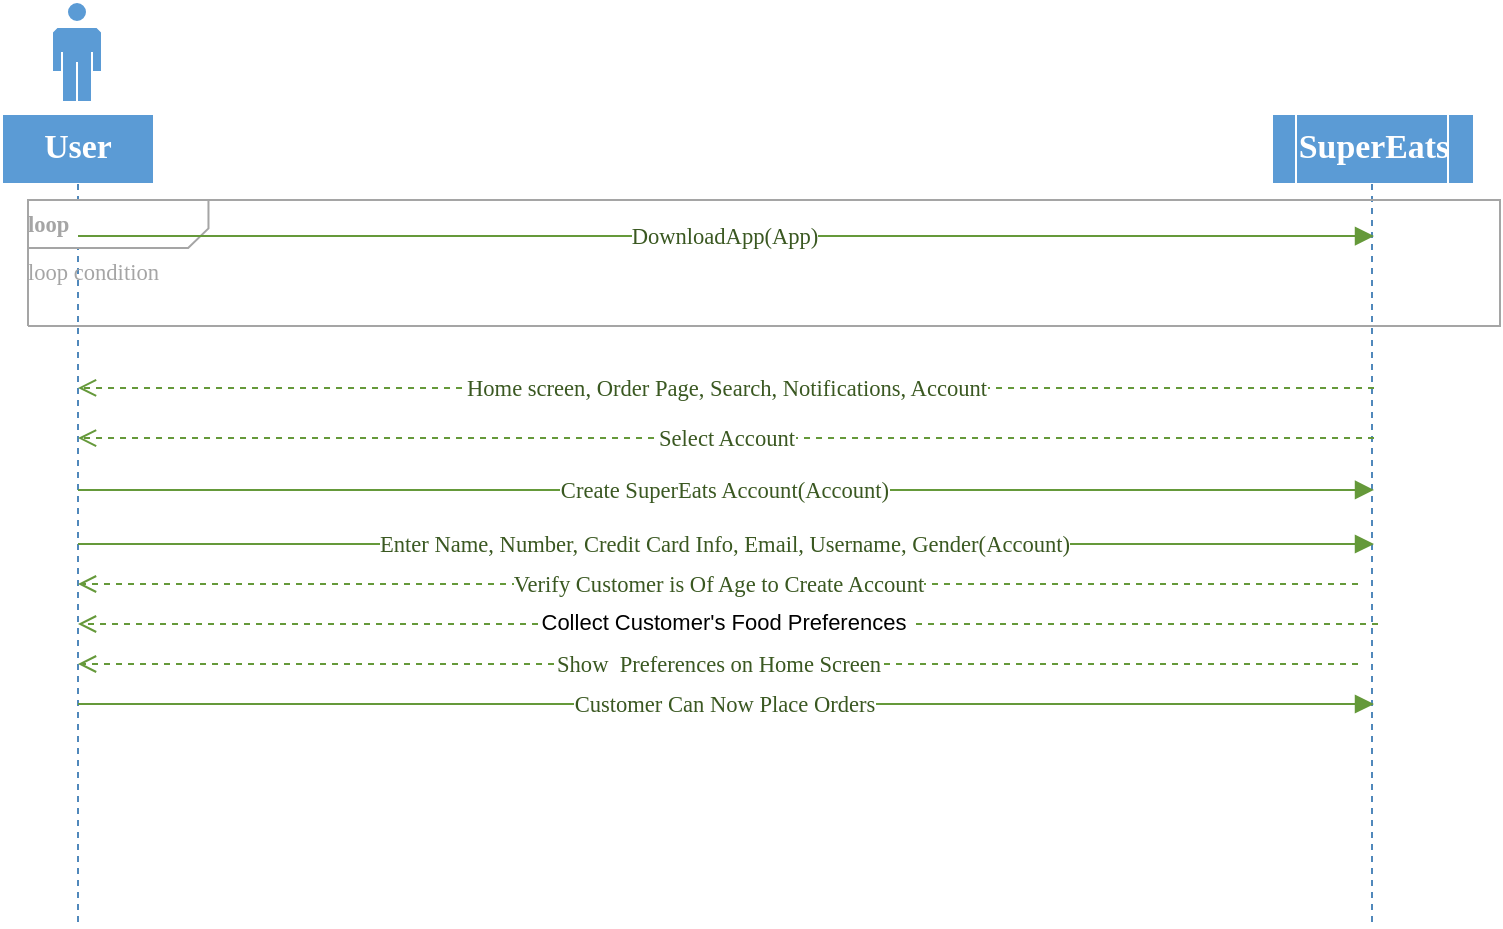 <mxfile version="21.8.2" type="device" pages="4">
  <diagram name="Edit Account " id="Page-3">
    <mxGraphModel dx="824" dy="647" grid="1" gridSize="10" guides="1" tooltips="1" connect="1" arrows="1" fold="1" page="1" pageScale="1" pageWidth="850" pageHeight="1100" math="0" shadow="0">
      <root>
        <mxCell id="0" />
        <mxCell id="1" parent="0" />
        <UserObject label="" tags="Background" id="2">
          <mxCell style="vsdxID=1000;fillColor=#5b9bd5;gradientColor=none;shape=stencil(nZBLDoAgDERP0z3SIyjew0SURgSD+Lu9kMZoXLhwN9O+tukAlrNpJg1SzDH4QW/URgNYgZTkjA4UkwJUgGXng+6DX1zLfmoymdXo17xh5zmRJ6Q42BWCfc2oJfdAr+Yv+AP9Cb7OJ3H/2JG1HNGz/84klThPVCc=);strokeColor=#ffffff;points=[[0.5,1.71,0],[0.5,2.43,0],[0.5,3.14,0],[0.5,3.86,0],[0.5,4.57,0],[0.5,5.29,0],[0.5,6,0],[0.5,6.71,0],[0.5,7.43,0],[0.5,8.14,0],[0.5,8.86,0],[0.5,9.57,0],[0.5,10.29,0],[0.5,11,0],[0.5,11,0],[0.5,11,0],[0.5,11,0],[0.5,11,0],[0.5,11,0],[0.5,11,0],[0.5,11,0],[0.5,11,0],[0.5,11,0],[0.5,11,0],[0.5,11,0],[0.5,11,0],[0.5,11,0],[0.5,11,0],[0.5,11,0],[0.5,11,0],[0.5,11,0],[0.5,11,0],[0.5,11,0],[0.5,11,0],[0.5,11,0],[0.5,11,0],[0.5,11,0],[0.5,11,0],[0.5,11,0],[0.5,11,0],[0.5,11,0],[0.5,11,0],[0.5,11,0],[0.5,11,0],[0.5,11,0],[0.5,11,0],[0.5,11,0],[0.5,11,0],[0.5,11,0],[0.5,11,0],[0.5,11,0],[0.5,11,0],[0.5,11,0],[0.5,11,0],[0.5,11,0],[0.5,11,0],[0.5,11,0],[0.5,11,0],[0.5,11,0],[0.5,11,0],[0.5,11,0],[0.5,11,0],[0.5,11,0],[0.5,11,0],[0.5,11,0],[0.5,11,0],[0.5,11,0],[0.5,11,0],[0.5,11,0],[0.5,11,0],[0.5,11,0],[0.5,11,0],[0.5,11,0],[0.5,11,0],[0.5,11,0],[0.5,11,0],[0.5,11,0],[0.5,11,0],[0.5,11,0],[0.5,11,0],[0.5,11,0],[0.5,11,0],[0.5,11,0],[0.5,11,0],[0.5,11,0],[0.5,11,0],[0.5,11,0],[0.5,11,0],[0.5,11,0],[0.5,11,0],[0.5,11,0],[0.5,11,0],[0.5,11,0],[0.5,11,0],[0.5,11,0],[0.5,11,0],[0.5,11,0],[0.5,11,0],[0.5,11,0],[0.5,11,0]];labelBackgroundColor=none;rounded=0;html=1;whiteSpace=wrap;" parent="1" vertex="1">
            <mxGeometry x="152" y="185" width="76" height="35" as="geometry" />
          </mxCell>
        </UserObject>
        <mxCell id="3" style="vsdxID=1001;fillColor=#5b9bd5;gradientColor=none;shape=stencil(nZBLDoAgDERP0z3SIyjew0SURgSD+Lu9kMZoXLhwN9O+tukAlrNpJg1SzDH4QW/URgNYgZTkjA4UkwJUgGXng+6DX1zLfmoymdXo17xh5zmRJ6Q42BWCfc2oJfdAr+Yv+AP9Cb7OJ3H/2JG1HNGz/84klThPVCc=);strokeColor=#ffffff;points=[[0.5,1.71,0],[0.5,2.43,0],[0.5,3.14,0],[0.5,3.86,0],[0.5,4.57,0],[0.5,5.29,0],[0.5,6,0],[0.5,6.71,0],[0.5,7.43,0],[0.5,8.14,0],[0.5,8.86,0],[0.5,9.57,0],[0.5,10.29,0],[0.5,11,0],[0.5,11,0],[0.5,11,0],[0.5,11,0],[0.5,11,0],[0.5,11,0],[0.5,11,0],[0.5,11,0],[0.5,11,0],[0.5,11,0],[0.5,11,0],[0.5,11,0],[0.5,11,0],[0.5,11,0],[0.5,11,0],[0.5,11,0],[0.5,11,0],[0.5,11,0],[0.5,11,0],[0.5,11,0],[0.5,11,0],[0.5,11,0],[0.5,11,0],[0.5,11,0],[0.5,11,0],[0.5,11,0],[0.5,11,0],[0.5,11,0],[0.5,11,0],[0.5,11,0],[0.5,11,0],[0.5,11,0],[0.5,11,0],[0.5,11,0],[0.5,11,0],[0.5,11,0],[0.5,11,0],[0.5,11,0],[0.5,11,0],[0.5,11,0],[0.5,11,0],[0.5,11,0],[0.5,11,0],[0.5,11,0],[0.5,11,0],[0.5,11,0],[0.5,11,0],[0.5,11,0],[0.5,11,0],[0.5,11,0],[0.5,11,0],[0.5,11,0],[0.5,11,0],[0.5,11,0],[0.5,11,0],[0.5,11,0],[0.5,11,0],[0.5,11,0],[0.5,11,0],[0.5,11,0],[0.5,11,0],[0.5,11,0],[0.5,11,0],[0.5,11,0],[0.5,11,0],[0.5,11,0],[0.5,11,0],[0.5,11,0],[0.5,11,0],[0.5,11,0],[0.5,11,0],[0.5,11,0],[0.5,11,0],[0.5,11,0],[0.5,11,0],[0.5,11,0],[0.5,11,0],[0.5,11,0],[0.5,11,0],[0.5,11,0],[0.5,11,0],[0.5,11,0],[0.5,11,0],[0.5,11,0],[0.5,11,0],[0.5,11,0],[0.5,11,0]];labelBackgroundColor=none;rounded=0;html=1;whiteSpace=wrap;" parent="2" vertex="1">
          <mxGeometry width="76" height="35" as="geometry" />
        </mxCell>
        <mxCell id="4" style="vsdxID=1002;fillColor=#5b9bd5;gradientColor=none;shape=stencil(tZTNDoIwDICfZkeSsQXFM+J7LDJgcTJSpuDbu6USgQhBord2/dr1LyU8aUpRS8JoY8FcZKsyWxJ+JIypqpSgrJMITwlPcgOyAHOrMtRr4UkvXc3dR+jQj1HvwugD1ZCifkJWq2qejdaj+wV0K8kXyHCMsmgePaxH++asy2B9XfFmdGkE8ReTjbazux+FXV7E8dLyKTtEBZydCSabAH3HUO1GrZ4Eol0gOtUEYKywylSj7dMCChm4T4Jci+Llh6amlbIePG9O63N9f0nLCe/TkCut8bIM7dNT4p7wDPH0CQ==);strokeColor=#ffffff;points=[[0.5,1.71,0],[0.5,2.43,0],[0.5,3.14,0],[0.5,3.86,0],[0.5,4.57,0],[0.5,5.29,0],[0.5,6,0],[0.5,6.71,0],[0.5,7.43,0],[0.5,8.14,0],[0.5,8.86,0],[0.5,9.57,0],[0.5,10.29,0],[0.5,11,0],[0.5,11,0],[0.5,11,0],[0.5,11,0],[0.5,11,0],[0.5,11,0],[0.5,11,0],[0.5,11,0],[0.5,11,0],[0.5,11,0],[0.5,11,0],[0.5,11,0],[0.5,11,0],[0.5,11,0],[0.5,11,0],[0.5,11,0],[0.5,11,0],[0.5,11,0],[0.5,11,0],[0.5,11,0],[0.5,11,0],[0.5,11,0],[0.5,11,0],[0.5,11,0],[0.5,11,0],[0.5,11,0],[0.5,11,0],[0.5,11,0],[0.5,11,0],[0.5,11,0],[0.5,11,0],[0.5,11,0],[0.5,11,0],[0.5,11,0],[0.5,11,0],[0.5,11,0],[0.5,11,0],[0.5,11,0],[0.5,11,0],[0.5,11,0],[0.5,11,0],[0.5,11,0],[0.5,11,0],[0.5,11,0],[0.5,11,0],[0.5,11,0],[0.5,11,0],[0.5,11,0],[0.5,11,0],[0.5,11,0],[0.5,11,0],[0.5,11,0],[0.5,11,0],[0.5,11,0],[0.5,11,0],[0.5,11,0],[0.5,11,0],[0.5,11,0],[0.5,11,0],[0.5,11,0],[0.5,11,0],[0.5,11,0],[0.5,11,0],[0.5,11,0],[0.5,11,0],[0.5,11,0],[0.5,11,0],[0.5,11,0],[0.5,11,0],[0.5,11,0],[0.5,11,0],[0.5,11,0],[0.5,11,0],[0.5,11,0],[0.5,11,0],[0.5,11,0],[0.5,11,0],[0.5,11,0],[0.5,11,0],[0.5,11,0],[0.5,11,0],[0.5,11,0],[0.5,11,0],[0.5,11,0],[0.5,11,0],[0.5,11,0],[0.5,11,0]];labelBackgroundColor=none;rounded=0;html=1;whiteSpace=wrap;" parent="2" vertex="1">
          <mxGeometry x="25" y="-56" width="25" height="50" as="geometry" />
        </mxCell>
        <mxCell id="5" value="" style="vsdxID=1004;edgeStyle=none;dashed=1;startArrow=none;endArrow=none;startSize=5;endSize=5;strokeColor=#5088bb;spacingTop=0;spacingBottom=0;spacingLeft=0;spacingRight=0;verticalAlign=middle;html=1;labelBackgroundColor=#ffffff;rounded=0;" parent="2" edge="1">
          <mxGeometry relative="1" as="geometry">
            <Array as="points" />
            <mxPoint x="38" y="35" as="sourcePoint" />
            <mxPoint x="38" y="405" as="targetPoint" />
          </mxGeometry>
        </mxCell>
        <mxCell id="6" value="&lt;div style=&quot;font-size: 1px&quot;&gt;&lt;font style=&quot;font-size:16.93px;font-family:Calibri;color:#ffffff;direction:ltr;letter-spacing:0px;line-height:120%;opacity:1&quot;&gt;&lt;b&gt;User&lt;br/&gt;&lt;/b&gt;&lt;/font&gt;&lt;/div&gt;" style="text;vsdxID=1000;fillColor=none;gradientColor=none;strokeColor=none;points=[[0.5,1.71,0],[0.5,2.43,0],[0.5,3.14,0],[0.5,3.86,0],[0.5,4.57,0],[0.5,5.29,0],[0.5,6,0],[0.5,6.71,0],[0.5,7.43,0],[0.5,8.14,0],[0.5,8.86,0],[0.5,9.57,0],[0.5,10.29,0],[0.5,11,0],[0.5,11,0],[0.5,11,0],[0.5,11,0],[0.5,11,0],[0.5,11,0],[0.5,11,0],[0.5,11,0],[0.5,11,0],[0.5,11,0],[0.5,11,0],[0.5,11,0],[0.5,11,0],[0.5,11,0],[0.5,11,0],[0.5,11,0],[0.5,11,0],[0.5,11,0],[0.5,11,0],[0.5,11,0],[0.5,11,0],[0.5,11,0],[0.5,11,0],[0.5,11,0],[0.5,11,0],[0.5,11,0],[0.5,11,0],[0.5,11,0],[0.5,11,0],[0.5,11,0],[0.5,11,0],[0.5,11,0],[0.5,11,0],[0.5,11,0],[0.5,11,0],[0.5,11,0],[0.5,11,0],[0.5,11,0],[0.5,11,0],[0.5,11,0],[0.5,11,0],[0.5,11,0],[0.5,11,0],[0.5,11,0],[0.5,11,0],[0.5,11,0],[0.5,11,0],[0.5,11,0],[0.5,11,0],[0.5,11,0],[0.5,11,0],[0.5,11,0],[0.5,11,0],[0.5,11,0],[0.5,11,0],[0.5,11,0],[0.5,11,0],[0.5,11,0],[0.5,11,0],[0.5,11,0],[0.5,11,0],[0.5,11,0],[0.5,11,0],[0.5,11,0],[0.5,11,0],[0.5,11,0],[0.5,11,0],[0.5,11,0],[0.5,11,0],[0.5,11,0],[0.5,11,0],[0.5,11,0],[0.5,11,0],[0.5,11,0],[0.5,11,0],[0.5,11,0],[0.5,11,0],[0.5,11,0],[0.5,11,0],[0.5,11,0],[0.5,11,0],[0.5,11,0],[0.5,11,0],[0.5,11,0],[0.5,11,0],[0.5,11,0],[0.5,11,0]];labelBackgroundColor=none;rounded=0;html=1;whiteSpace=wrap;verticalAlign=middle;align=center;overflow=width;;html=1;" parent="2" vertex="1">
          <mxGeometry y="-0.56" width="76.2" height="35.56" as="geometry" />
        </mxCell>
        <UserObject label="" tags="Background" id="7">
          <mxCell style="vsdxID=1005;fillColor=#5b9bd5;gradientColor=none;shape=stencil(nZBLDoAgDERP0z3SIyjew0SURgSD+Lu9kMZoXLhwN9O+tukAlrNpJg1SzDH4QW/URgNYgZTkjA4UkwJUgGXng+6DX1zLfmoymdXo17xh5zmRJ6Q42BWCfc2oJfdAr+Yv+AP9Cb7OJ3H/2JG1HNGz/84klThPVCc=);strokeColor=#ffffff;points=[[0.5,1.71,0],[0.5,2.43,0],[0.5,3.14,0],[0.5,3.86,0],[0.5,4.57,0],[0.5,5.29,0],[0.5,6,0],[0.5,6.71,0],[0.5,7.43,0],[0.5,8.14,0],[0.5,8.86,0],[0.5,9.57,0],[0.5,10.29,0],[0.5,11,0],[0.5,11,0],[0.5,11,0],[0.5,11,0],[0.5,11,0],[0.5,11,0],[0.5,11,0],[0.5,11,0],[0.5,11,0],[0.5,11,0],[0.5,11,0],[0.5,11,0],[0.5,11,0],[0.5,11,0],[0.5,11,0],[0.5,11,0],[0.5,11,0],[0.5,11,0],[0.5,11,0],[0.5,11,0],[0.5,11,0],[0.5,11,0],[0.5,11,0],[0.5,11,0],[0.5,11,0],[0.5,11,0],[0.5,11,0],[0.5,11,0],[0.5,11,0],[0.5,11,0],[0.5,11,0],[0.5,11,0],[0.5,11,0],[0.5,11,0],[0.5,11,0],[0.5,11,0],[0.5,11,0],[0.5,11,0],[0.5,11,0],[0.5,11,0],[0.5,11,0],[0.5,11,0],[0.5,11,0],[0.5,11,0],[0.5,11,0],[0.5,11,0],[0.5,11,0],[0.5,11,0],[0.5,11,0],[0.5,11,0],[0.5,11,0],[0.5,11,0],[0.5,11,0],[0.5,11,0],[0.5,11,0],[0.5,11,0],[0.5,11,0],[0.5,11,0],[0.5,11,0],[0.5,11,0],[0.5,11,0],[0.5,11,0],[0.5,11,0],[0.5,11,0],[0.5,11,0],[0.5,11,0],[0.5,11,0],[0.5,11,0],[0.5,11,0],[0.5,11,0],[0.5,11,0],[0.5,11,0],[0.5,11,0],[0.5,11,0],[0.5,11,0],[0.5,11,0],[0.5,11,0],[0.5,11,0],[0.5,11,0],[0.5,11,0],[0.5,11,0],[0.5,11,0],[0.5,11,0],[0.5,11,0],[0.5,11,0],[0.5,11,0],[0.5,11,0]];labelBackgroundColor=none;rounded=0;html=1;whiteSpace=wrap;" parent="1" vertex="1">
            <mxGeometry x="787" y="185" width="101" height="35" as="geometry" />
          </mxCell>
        </UserObject>
        <mxCell id="8" style="vsdxID=1006;fillColor=#5b9bd5;gradientColor=none;shape=stencil(nZBLDoAgDERP0z3SIyjew0SURgSD+Lu9kMZoXLhwN9O+tukAlrNpJg1SzDH4QW/URgNYgZTkjA4UkwJUgGXng+6DX1zLfmoymdXo17xh5zmRJ6Q42BWCfc2oJfdAr+Yv+AP9Cb7OJ3H/2JG1HNGz/84klThPVCc=);strokeColor=#ffffff;points=[[0.5,1.71,0],[0.5,2.43,0],[0.5,3.14,0],[0.5,3.86,0],[0.5,4.57,0],[0.5,5.29,0],[0.5,6,0],[0.5,6.71,0],[0.5,7.43,0],[0.5,8.14,0],[0.5,8.86,0],[0.5,9.57,0],[0.5,10.29,0],[0.5,11,0],[0.5,11,0],[0.5,11,0],[0.5,11,0],[0.5,11,0],[0.5,11,0],[0.5,11,0],[0.5,11,0],[0.5,11,0],[0.5,11,0],[0.5,11,0],[0.5,11,0],[0.5,11,0],[0.5,11,0],[0.5,11,0],[0.5,11,0],[0.5,11,0],[0.5,11,0],[0.5,11,0],[0.5,11,0],[0.5,11,0],[0.5,11,0],[0.5,11,0],[0.5,11,0],[0.5,11,0],[0.5,11,0],[0.5,11,0],[0.5,11,0],[0.5,11,0],[0.5,11,0],[0.5,11,0],[0.5,11,0],[0.5,11,0],[0.5,11,0],[0.5,11,0],[0.5,11,0],[0.5,11,0],[0.5,11,0],[0.5,11,0],[0.5,11,0],[0.5,11,0],[0.5,11,0],[0.5,11,0],[0.5,11,0],[0.5,11,0],[0.5,11,0],[0.5,11,0],[0.5,11,0],[0.5,11,0],[0.5,11,0],[0.5,11,0],[0.5,11,0],[0.5,11,0],[0.5,11,0],[0.5,11,0],[0.5,11,0],[0.5,11,0],[0.5,11,0],[0.5,11,0],[0.5,11,0],[0.5,11,0],[0.5,11,0],[0.5,11,0],[0.5,11,0],[0.5,11,0],[0.5,11,0],[0.5,11,0],[0.5,11,0],[0.5,11,0],[0.5,11,0],[0.5,11,0],[0.5,11,0],[0.5,11,0],[0.5,11,0],[0.5,11,0],[0.5,11,0],[0.5,11,0],[0.5,11,0],[0.5,11,0],[0.5,11,0],[0.5,11,0],[0.5,11,0],[0.5,11,0],[0.5,11,0],[0.5,11,0],[0.5,11,0],[0.5,11,0]];labelBackgroundColor=none;rounded=0;html=1;whiteSpace=wrap;" parent="7" vertex="1">
          <mxGeometry x="12" width="76" height="35" as="geometry" />
        </mxCell>
        <mxCell id="9" style="vsdxID=1007;fillColor=#5b9bd5;gradientColor=none;shape=stencil(1VFBDsIgEHwNRxKE+IJa/7GxSyFiaRa07e+FLImtB+/eZnZmdgkjTJcczCi0SpniHRc/ZCfMRWjtJ4fkc0HC9MJ0NhKOFJ/TwHyG6qzoEV91w8q5s6oRrTamJ8X8yl6gW9GoeZuVtgP9vUitElafJMUM2cfpEA1AI8pyRNoAYwuylBbEeTf+h2cV8Plm60Pglvb6dy1lxJWa/g0=);strokeColor=#ffffff;points=[[0.5,1.71,0],[0.5,2.43,0],[0.5,3.14,0],[0.5,3.86,0],[0.5,4.57,0],[0.5,5.29,0],[0.5,6,0],[0.5,6.71,0],[0.5,7.43,0],[0.5,8.14,0],[0.5,8.86,0],[0.5,9.57,0],[0.5,10.29,0],[0.5,11,0],[0.5,11,0],[0.5,11,0],[0.5,11,0],[0.5,11,0],[0.5,11,0],[0.5,11,0],[0.5,11,0],[0.5,11,0],[0.5,11,0],[0.5,11,0],[0.5,11,0],[0.5,11,0],[0.5,11,0],[0.5,11,0],[0.5,11,0],[0.5,11,0],[0.5,11,0],[0.5,11,0],[0.5,11,0],[0.5,11,0],[0.5,11,0],[0.5,11,0],[0.5,11,0],[0.5,11,0],[0.5,11,0],[0.5,11,0],[0.5,11,0],[0.5,11,0],[0.5,11,0],[0.5,11,0],[0.5,11,0],[0.5,11,0],[0.5,11,0],[0.5,11,0],[0.5,11,0],[0.5,11,0],[0.5,11,0],[0.5,11,0],[0.5,11,0],[0.5,11,0],[0.5,11,0],[0.5,11,0],[0.5,11,0],[0.5,11,0],[0.5,11,0],[0.5,11,0],[0.5,11,0],[0.5,11,0],[0.5,11,0],[0.5,11,0],[0.5,11,0],[0.5,11,0],[0.5,11,0],[0.5,11,0],[0.5,11,0],[0.5,11,0],[0.5,11,0],[0.5,11,0],[0.5,11,0],[0.5,11,0],[0.5,11,0],[0.5,11,0],[0.5,11,0],[0.5,11,0],[0.5,11,0],[0.5,11,0],[0.5,11,0],[0.5,11,0],[0.5,11,0],[0.5,11,0],[0.5,11,0],[0.5,11,0],[0.5,11,0],[0.5,11,0],[0.5,11,0],[0.5,11,0],[0.5,11,0],[0.5,11,0],[0.5,11,0],[0.5,11,0],[0.5,11,0],[0.5,11,0],[0.5,11,0],[0.5,11,0],[0.5,11,0],[0.5,11,0]];labelBackgroundColor=none;rounded=0;html=1;whiteSpace=wrap;" parent="7" vertex="1">
          <mxGeometry x="38" y="-6" width="25" height="1" as="geometry" />
        </mxCell>
        <mxCell id="10" value="" style="vsdxID=1009;edgeStyle=none;dashed=1;startArrow=none;endArrow=none;startSize=5;endSize=5;strokeColor=#5088bb;spacingTop=0;spacingBottom=0;spacingLeft=0;spacingRight=0;verticalAlign=middle;html=1;labelBackgroundColor=#ffffff;rounded=0;" parent="7" edge="1">
          <mxGeometry relative="1" as="geometry">
            <Array as="points" />
            <mxPoint x="50" y="35" as="sourcePoint" />
            <mxPoint x="50" y="405" as="targetPoint" />
          </mxGeometry>
        </mxCell>
        <mxCell id="11" value="&lt;div style=&quot;font-size: 1px&quot;&gt;&lt;font style=&quot;font-size:16.93px;font-family:Calibri;color:#ffffff;direction:ltr;letter-spacing:0px;line-height:120%;opacity:1&quot;&gt;&lt;b&gt;SuperEats&lt;br/&gt;&lt;/b&gt;&lt;/font&gt;&lt;/div&gt;" style="text;vsdxID=1005;fillColor=none;gradientColor=none;strokeColor=none;points=[[0.5,1.71,0],[0.5,2.43,0],[0.5,3.14,0],[0.5,3.86,0],[0.5,4.57,0],[0.5,5.29,0],[0.5,6,0],[0.5,6.71,0],[0.5,7.43,0],[0.5,8.14,0],[0.5,8.86,0],[0.5,9.57,0],[0.5,10.29,0],[0.5,11,0],[0.5,11,0],[0.5,11,0],[0.5,11,0],[0.5,11,0],[0.5,11,0],[0.5,11,0],[0.5,11,0],[0.5,11,0],[0.5,11,0],[0.5,11,0],[0.5,11,0],[0.5,11,0],[0.5,11,0],[0.5,11,0],[0.5,11,0],[0.5,11,0],[0.5,11,0],[0.5,11,0],[0.5,11,0],[0.5,11,0],[0.5,11,0],[0.5,11,0],[0.5,11,0],[0.5,11,0],[0.5,11,0],[0.5,11,0],[0.5,11,0],[0.5,11,0],[0.5,11,0],[0.5,11,0],[0.5,11,0],[0.5,11,0],[0.5,11,0],[0.5,11,0],[0.5,11,0],[0.5,11,0],[0.5,11,0],[0.5,11,0],[0.5,11,0],[0.5,11,0],[0.5,11,0],[0.5,11,0],[0.5,11,0],[0.5,11,0],[0.5,11,0],[0.5,11,0],[0.5,11,0],[0.5,11,0],[0.5,11,0],[0.5,11,0],[0.5,11,0],[0.5,11,0],[0.5,11,0],[0.5,11,0],[0.5,11,0],[0.5,11,0],[0.5,11,0],[0.5,11,0],[0.5,11,0],[0.5,11,0],[0.5,11,0],[0.5,11,0],[0.5,11,0],[0.5,11,0],[0.5,11,0],[0.5,11,0],[0.5,11,0],[0.5,11,0],[0.5,11,0],[0.5,11,0],[0.5,11,0],[0.5,11,0],[0.5,11,0],[0.5,11,0],[0.5,11,0],[0.5,11,0],[0.5,11,0],[0.5,11,0],[0.5,11,0],[0.5,11,0],[0.5,11,0],[0.5,11,0],[0.5,11,0],[0.5,11,0],[0.5,11,0],[0.5,11,0]];labelBackgroundColor=none;rounded=0;html=1;whiteSpace=wrap;verticalAlign=middle;align=center;overflow=width;;html=1;" parent="7" vertex="1">
          <mxGeometry y="-0.56" width="101.6" height="35.56" as="geometry" />
        </mxCell>
        <UserObject label="" tags="Background" id="12">
          <mxCell style="vsdxID=1011;fillColor=#a5a5a5;gradientColor=none;fillOpacity=0;shape=stencil(nZBLDoAgDERP0z3SIyjew0SURgSD+Lu9kMZoXLhwN9O+tukAlrNpJg1SzDH4QW/URgNYgZTkjA4UkwJUgGXng+6DX1zLfmoymdXo17xh5zmRJ6Q42BWCfc2oJfdAr+Yv+AP9Cb7OJ3H/2JG1HNGz/84klThPVCc=);strokeColor=#a5a5a5;points=[];labelBackgroundColor=none;rounded=0;html=1;whiteSpace=wrap;" parent="1" vertex="1">
            <mxGeometry x="165" y="228" width="736" height="63" as="geometry" />
          </mxCell>
        </UserObject>
        <mxCell id="13" value="&lt;div style=&quot;font-size: 1px&quot;&gt;&lt;p style=&quot;text-align:left;margin-left:0;margin-right:0;margin-top:0px;margin-bottom:0px;text-indent:0;vertical-align:middle;direction:ltr;&quot;&gt;&lt;font style=&quot;font-size:11.29px;font-family:Calibri;color:#a5a5a5;direction:ltr;letter-spacing:0px;line-height:120%;opacity:1&quot;&gt;&lt;b&gt;loop&lt;br/&gt;&lt;/b&gt;&lt;/font&gt;&lt;/p&gt;&lt;/div&gt;" style="verticalAlign=middle;align=left;overflow=width;vsdxID=1012;fillColor=#ffffff;gradientColor=none;shape=stencil(nZFLDsIwDERP423kOAKVdSn3qNSUWISkSsPv9iTygtIFUtnN2M+WNQbTzq6fLBDOOcWLffCQHZgjEHFwNnEuCkwHph1jsucUb2EQP/WVrOoa73XDU+awThC+xGkUfxLUc1igGlXTbMBJ0f4L3x2U3sL/WI7/gauDi/jkMrL3Euuyv86xlOQHpnsD);strokeColor=#a5a5a5;points=[];labelBackgroundColor=none;rounded=0;html=1;whiteSpace=wrap;" parent="12" vertex="1">
          <mxGeometry width="736" height="24" as="geometry" />
        </mxCell>
        <mxCell id="14" value="&lt;div style=&quot;font-size: 1px&quot;&gt;&lt;font style=&quot;font-size:11.29px;font-family:Calibri;color:#a5a5a5;direction:ltr;letter-spacing:0px;line-height:120%;opacity:1&quot;&gt;loop condition&lt;br/&gt;&lt;/font&gt;&lt;/div&gt;" style="verticalAlign=middle;align=left;overflow=width;vsdxID=1013;fillColor=none;gradientColor=none;strokeColor=none;points=[];labelBackgroundColor=none;rounded=0;html=1;whiteSpace=wrap;" parent="12" vertex="1">
          <mxGeometry y="24" width="90" height="24" as="geometry" />
        </mxCell>
        <UserObject label="&lt;div style=&quot;font-size: 1px&quot;&gt;&lt;font style=&quot;font-size:11.29px;font-family:Calibri;color:#3a5821;direction:ltr;letter-spacing:0px;line-height:120%;opacity:1&quot;&gt;Show&amp;nbsp; Preferences on Home Screen&lt;br&gt;&lt;/font&gt;&lt;/div&gt;" tags="Connector" id="18">
          <mxCell style="vsdxID=1020;edgeStyle=none;dashed=1;startArrow=none;endArrow=open;startSize=2;endSize=7;strokeColor=#65993a;spacingTop=0;spacingBottom=0;spacingLeft=0;spacingRight=0;verticalAlign=middle;html=1;labelBackgroundColor=#ffffff;rounded=0;align=center;" parent="1" edge="1">
            <mxGeometry relative="1" as="geometry">
              <mxPoint as="offset" />
              <Array as="points" />
              <mxPoint x="830" y="460" as="sourcePoint" />
              <mxPoint x="190" y="460" as="targetPoint" />
            </mxGeometry>
          </mxCell>
        </UserObject>
        <UserObject label="&lt;div style=&quot;font-size: 1px&quot;&gt;&lt;font style=&quot;font-size:11.29px;font-family:Calibri;color:#3a5821;direction:ltr;letter-spacing:0px;line-height:120%;opacity:1&quot;&gt;&lt;br&gt;&lt;/font&gt;&lt;/div&gt;" tags="Connector" id="21">
          <mxCell style="vsdxID=1017;edgeStyle=none;dashed=1;startArrow=none;endArrow=open;startSize=2;endSize=7;strokeColor=#65993a;spacingTop=0;spacingBottom=0;spacingLeft=0;spacingRight=0;verticalAlign=middle;html=1;labelBackgroundColor=#ffffff;rounded=0;align=center;" parent="1" edge="1">
            <mxGeometry x="-0.015" y="-20" relative="1" as="geometry">
              <mxPoint as="offset" />
              <Array as="points" />
              <mxPoint x="840" y="440" as="sourcePoint" />
              <mxPoint x="190" y="440" as="targetPoint" />
            </mxGeometry>
          </mxCell>
        </UserObject>
        <mxCell id="y1EBlW4aGL220Wwki_9J-25" value="Collect Customer&#39;s Food Preferences&amp;nbsp;" style="edgeLabel;html=1;align=center;verticalAlign=middle;resizable=0;points=[];" parent="21" vertex="1" connectable="0">
          <mxGeometry x="0.003" y="-1" relative="1" as="geometry">
            <mxPoint as="offset" />
          </mxGeometry>
        </mxCell>
        <UserObject label="&lt;div style=&quot;font-size: 1px&quot;&gt;&lt;font style=&quot;font-size:11.29px;font-family:Calibri;color:#3a5821;direction:ltr;letter-spacing:0px;line-height:120%;opacity:1&quot;&gt;DownloadApp(App)&lt;br&gt;&lt;/font&gt;&lt;/div&gt;" tags="Connector" id="22">
          <mxCell style="vsdxID=1010;edgeStyle=none;startArrow=none;endArrow=block;startSize=2;endSize=7;strokeColor=#65993a;spacingTop=0;spacingBottom=0;spacingLeft=0;spacingRight=0;verticalAlign=middle;html=1;labelBackgroundColor=#ffffff;rounded=0;align=center;exitX=0.5;exitY=1.743;exitDx=0;exitDy=0;exitPerimeter=0;entryX=0.505;entryY=1.743;entryDx=0;entryDy=0;entryPerimeter=0;" parent="1" source="2" target="7" edge="1">
            <mxGeometry relative="1" as="geometry">
              <mxPoint x="-1" as="offset" />
              <Array as="points" />
            </mxGeometry>
          </mxCell>
        </UserObject>
        <UserObject label="&lt;div style=&quot;font-size: 1px&quot;&gt;&lt;font style=&quot;font-size:11.29px;font-family:Calibri;color:#3a5821;direction:ltr;letter-spacing:0px;line-height:120%;opacity:1&quot;&gt;Home screen, Order Page, Search, Notifications, Account&lt;br&gt;&lt;/font&gt;&lt;/div&gt;" tags="Connector" id="23">
          <mxCell style="vsdxID=1014;edgeStyle=none;dashed=1;startArrow=none;endArrow=open;startSize=2;endSize=7;strokeColor=#65993a;spacingTop=0;spacingBottom=0;spacingLeft=0;spacingRight=0;verticalAlign=middle;html=1;labelBackgroundColor=#ffffff;rounded=0;align=center;exitX=0.505;exitY=3.914;exitDx=0;exitDy=0;exitPerimeter=0;entryX=0.5;entryY=3.914;entryDx=0;entryDy=0;entryPerimeter=0;" parent="1" source="7" target="2" edge="1">
            <mxGeometry relative="1" as="geometry">
              <mxPoint as="offset" />
              <Array as="points" />
            </mxGeometry>
          </mxCell>
        </UserObject>
        <UserObject label="&lt;div style=&quot;font-size: 1px&quot;&gt;&lt;font style=&quot;font-size:11.29px;font-family:Calibri;color:#3a5821;direction:ltr;letter-spacing:0px;line-height:120%;opacity:1&quot;&gt;Select Account&lt;br&gt;&lt;/font&gt;&lt;/div&gt;" tags="Connector" id="24">
          <mxCell style="vsdxID=1015;edgeStyle=none;dashed=1;startArrow=none;endArrow=open;startSize=2;endSize=7;strokeColor=#65993a;spacingTop=0;spacingBottom=0;spacingLeft=0;spacingRight=0;verticalAlign=middle;html=1;labelBackgroundColor=#ffffff;rounded=0;align=center;exitX=0.505;exitY=4.629;exitDx=0;exitDy=0;exitPerimeter=0;entryX=0.5;entryY=4.629;entryDx=0;entryDy=0;entryPerimeter=0;" parent="1" source="7" target="2" edge="1">
            <mxGeometry relative="1" as="geometry">
              <mxPoint as="offset" />
              <Array as="points" />
            </mxGeometry>
          </mxCell>
        </UserObject>
        <UserObject label="&lt;div style=&quot;font-size: 1px&quot;&gt;&lt;font style=&quot;font-size:11.29px;font-family:Calibri;color:#3a5821;direction:ltr;letter-spacing:0px;line-height:120%;opacity:1&quot;&gt;Create SuperEats Account(Account)&lt;br&gt;&lt;/font&gt;&lt;/div&gt;" tags="Connector" id="25">
          <mxCell style="vsdxID=1016;edgeStyle=none;startArrow=none;endArrow=block;startSize=2;endSize=7;strokeColor=#65993a;spacingTop=0;spacingBottom=0;spacingLeft=0;spacingRight=0;verticalAlign=middle;html=1;labelBackgroundColor=#ffffff;rounded=0;align=center;exitX=0.5;exitY=5.371;exitDx=0;exitDy=0;exitPerimeter=0;entryX=0.505;entryY=5.371;entryDx=0;entryDy=0;entryPerimeter=0;" parent="1" source="2" target="7" edge="1">
            <mxGeometry relative="1" as="geometry">
              <mxPoint x="-1" as="offset" />
              <Array as="points" />
            </mxGeometry>
          </mxCell>
        </UserObject>
        <UserObject label="&lt;div style=&quot;font-size: 1px&quot;&gt;&lt;font style=&quot;font-size:11.29px;font-family:Calibri;color:#3a5821;direction:ltr;letter-spacing:0px;line-height:120%;opacity:1&quot;&gt;Enter Name, Number, Credit Card Info, Email, Username, Gender(Account)&lt;br&gt;&lt;/font&gt;&lt;/div&gt;" tags="Connector" id="y1EBlW4aGL220Wwki_9J-26">
          <mxCell style="vsdxID=1016;edgeStyle=none;startArrow=none;endArrow=block;startSize=2;endSize=7;strokeColor=#65993a;spacingTop=0;spacingBottom=0;spacingLeft=0;spacingRight=0;verticalAlign=middle;html=1;labelBackgroundColor=#ffffff;rounded=0;align=center;exitX=0.5;exitY=5.371;exitDx=0;exitDy=0;exitPerimeter=0;entryX=0.505;entryY=5.371;entryDx=0;entryDy=0;entryPerimeter=0;" parent="1" edge="1">
            <mxGeometry relative="1" as="geometry">
              <mxPoint x="-1" as="offset" />
              <Array as="points" />
              <mxPoint x="190" y="400" as="sourcePoint" />
              <mxPoint x="838" y="400" as="targetPoint" />
            </mxGeometry>
          </mxCell>
        </UserObject>
        <UserObject label="&lt;div style=&quot;font-size: 1px&quot;&gt;&lt;font style=&quot;font-size:11.29px;font-family:Calibri;color:#3a5821;direction:ltr;letter-spacing:0px;line-height:120%;opacity:1&quot;&gt;Customer Can Now Place Orders&lt;br&gt;&lt;/font&gt;&lt;/div&gt;" tags="Connector" id="y1EBlW4aGL220Wwki_9J-27">
          <mxCell style="vsdxID=1016;edgeStyle=none;startArrow=none;endArrow=block;startSize=2;endSize=7;strokeColor=#65993a;spacingTop=0;spacingBottom=0;spacingLeft=0;spacingRight=0;verticalAlign=middle;html=1;labelBackgroundColor=#ffffff;rounded=0;align=center;exitX=0.5;exitY=5.371;exitDx=0;exitDy=0;exitPerimeter=0;entryX=0.505;entryY=5.371;entryDx=0;entryDy=0;entryPerimeter=0;" parent="1" edge="1">
            <mxGeometry relative="1" as="geometry">
              <mxPoint x="-1" as="offset" />
              <Array as="points" />
              <mxPoint x="190" y="480" as="sourcePoint" />
              <mxPoint x="838" y="480" as="targetPoint" />
            </mxGeometry>
          </mxCell>
        </UserObject>
        <UserObject label="&lt;div style=&quot;font-size: 1px&quot;&gt;&lt;font style=&quot;font-size:11.29px;font-family:Calibri;color:#3a5821;direction:ltr;letter-spacing:0px;line-height:120%;opacity:1&quot;&gt;Verify Customer is Of Age to Create Account&lt;br&gt;&lt;/font&gt;&lt;/div&gt;" tags="Connector" id="RDCm5phb9CUhtsCvOon1-25">
          <mxCell style="vsdxID=1020;edgeStyle=none;dashed=1;startArrow=none;endArrow=open;startSize=2;endSize=7;strokeColor=#65993a;spacingTop=0;spacingBottom=0;spacingLeft=0;spacingRight=0;verticalAlign=middle;html=1;labelBackgroundColor=#ffffff;rounded=0;align=center;" parent="1" edge="1">
            <mxGeometry relative="1" as="geometry">
              <mxPoint as="offset" />
              <Array as="points" />
              <mxPoint x="830" y="420" as="sourcePoint" />
              <mxPoint x="190" y="420" as="targetPoint" />
            </mxGeometry>
          </mxCell>
        </UserObject>
      </root>
    </mxGraphModel>
  </diagram>
  <diagram id="k_xDGdn9noVQBc90GQe4" name="Search">
    <mxGraphModel dx="824" dy="647" grid="1" gridSize="10" guides="1" tooltips="1" connect="1" arrows="1" fold="1" page="1" pageScale="1" pageWidth="850" pageHeight="1100" math="0" shadow="0">
      <root>
        <mxCell id="0" />
        <mxCell id="1" parent="0" />
        <UserObject label="" tags="Background" id="WnkbEtUW5VYYVFMQBcsi-1">
          <mxCell style="vsdxID=1000;fillColor=#5b9bd5;gradientColor=none;shape=stencil(nZBLDoAgDERP0z3SIyjew0SURgSD+Lu9kMZoXLhwN9O+tukAlrNpJg1SzDH4QW/URgNYgZTkjA4UkwJUgGXng+6DX1zLfmoymdXo17xh5zmRJ6Q42BWCfc2oJfdAr+Yv+AP9Cb7OJ3H/2JG1HNGz/84klThPVCc=);strokeColor=#ffffff;points=[[0.5,1.71,0],[0.5,2.43,0],[0.5,3.14,0],[0.5,3.86,0],[0.5,4.57,0],[0.5,5.29,0],[0.5,6,0],[0.5,6.71,0],[0.5,7.43,0],[0.5,8.14,0],[0.5,8.86,0],[0.5,9.57,0],[0.5,10.29,0],[0.5,11,0],[0.5,11,0],[0.5,11,0],[0.5,11,0],[0.5,11,0],[0.5,11,0],[0.5,11,0],[0.5,11,0],[0.5,11,0],[0.5,11,0],[0.5,11,0],[0.5,11,0],[0.5,11,0],[0.5,11,0],[0.5,11,0],[0.5,11,0],[0.5,11,0],[0.5,11,0],[0.5,11,0],[0.5,11,0],[0.5,11,0],[0.5,11,0],[0.5,11,0],[0.5,11,0],[0.5,11,0],[0.5,11,0],[0.5,11,0],[0.5,11,0],[0.5,11,0],[0.5,11,0],[0.5,11,0],[0.5,11,0],[0.5,11,0],[0.5,11,0],[0.5,11,0],[0.5,11,0],[0.5,11,0],[0.5,11,0],[0.5,11,0],[0.5,11,0],[0.5,11,0],[0.5,11,0],[0.5,11,0],[0.5,11,0],[0.5,11,0],[0.5,11,0],[0.5,11,0],[0.5,11,0],[0.5,11,0],[0.5,11,0],[0.5,11,0],[0.5,11,0],[0.5,11,0],[0.5,11,0],[0.5,11,0],[0.5,11,0],[0.5,11,0],[0.5,11,0],[0.5,11,0],[0.5,11,0],[0.5,11,0],[0.5,11,0],[0.5,11,0],[0.5,11,0],[0.5,11,0],[0.5,11,0],[0.5,11,0],[0.5,11,0],[0.5,11,0],[0.5,11,0],[0.5,11,0],[0.5,11,0],[0.5,11,0],[0.5,11,0],[0.5,11,0],[0.5,11,0],[0.5,11,0],[0.5,11,0],[0.5,11,0],[0.5,11,0],[0.5,11,0],[0.5,11,0],[0.5,11,0],[0.5,11,0],[0.5,11,0],[0.5,11,0],[0.5,11,0]];labelBackgroundColor=none;rounded=0;html=1;whiteSpace=wrap;" parent="1" vertex="1">
            <mxGeometry x="152" y="185" width="76" height="35" as="geometry" />
          </mxCell>
        </UserObject>
        <mxCell id="WnkbEtUW5VYYVFMQBcsi-2" style="vsdxID=1001;fillColor=#5b9bd5;gradientColor=none;shape=stencil(nZBLDoAgDERP0z3SIyjew0SURgSD+Lu9kMZoXLhwN9O+tukAlrNpJg1SzDH4QW/URgNYgZTkjA4UkwJUgGXng+6DX1zLfmoymdXo17xh5zmRJ6Q42BWCfc2oJfdAr+Yv+AP9Cb7OJ3H/2JG1HNGz/84klThPVCc=);strokeColor=#ffffff;points=[[0.5,1.71,0],[0.5,2.43,0],[0.5,3.14,0],[0.5,3.86,0],[0.5,4.57,0],[0.5,5.29,0],[0.5,6,0],[0.5,6.71,0],[0.5,7.43,0],[0.5,8.14,0],[0.5,8.86,0],[0.5,9.57,0],[0.5,10.29,0],[0.5,11,0],[0.5,11,0],[0.5,11,0],[0.5,11,0],[0.5,11,0],[0.5,11,0],[0.5,11,0],[0.5,11,0],[0.5,11,0],[0.5,11,0],[0.5,11,0],[0.5,11,0],[0.5,11,0],[0.5,11,0],[0.5,11,0],[0.5,11,0],[0.5,11,0],[0.5,11,0],[0.5,11,0],[0.5,11,0],[0.5,11,0],[0.5,11,0],[0.5,11,0],[0.5,11,0],[0.5,11,0],[0.5,11,0],[0.5,11,0],[0.5,11,0],[0.5,11,0],[0.5,11,0],[0.5,11,0],[0.5,11,0],[0.5,11,0],[0.5,11,0],[0.5,11,0],[0.5,11,0],[0.5,11,0],[0.5,11,0],[0.5,11,0],[0.5,11,0],[0.5,11,0],[0.5,11,0],[0.5,11,0],[0.5,11,0],[0.5,11,0],[0.5,11,0],[0.5,11,0],[0.5,11,0],[0.5,11,0],[0.5,11,0],[0.5,11,0],[0.5,11,0],[0.5,11,0],[0.5,11,0],[0.5,11,0],[0.5,11,0],[0.5,11,0],[0.5,11,0],[0.5,11,0],[0.5,11,0],[0.5,11,0],[0.5,11,0],[0.5,11,0],[0.5,11,0],[0.5,11,0],[0.5,11,0],[0.5,11,0],[0.5,11,0],[0.5,11,0],[0.5,11,0],[0.5,11,0],[0.5,11,0],[0.5,11,0],[0.5,11,0],[0.5,11,0],[0.5,11,0],[0.5,11,0],[0.5,11,0],[0.5,11,0],[0.5,11,0],[0.5,11,0],[0.5,11,0],[0.5,11,0],[0.5,11,0],[0.5,11,0],[0.5,11,0],[0.5,11,0]];labelBackgroundColor=none;rounded=0;html=1;whiteSpace=wrap;" parent="WnkbEtUW5VYYVFMQBcsi-1" vertex="1">
          <mxGeometry width="76" height="35" as="geometry" />
        </mxCell>
        <mxCell id="WnkbEtUW5VYYVFMQBcsi-3" value="" style="edgeStyle=orthogonalEdgeStyle;rounded=0;orthogonalLoop=1;jettySize=auto;html=1;" parent="WnkbEtUW5VYYVFMQBcsi-1" source="WnkbEtUW5VYYVFMQBcsi-4" target="WnkbEtUW5VYYVFMQBcsi-6" edge="1">
          <mxGeometry relative="1" as="geometry" />
        </mxCell>
        <mxCell id="WnkbEtUW5VYYVFMQBcsi-4" style="vsdxID=1002;fillColor=#5b9bd5;gradientColor=none;shape=stencil(tZTNDoIwDICfZkeSsQXFM+J7LDJgcTJSpuDbu6USgQhBord2/dr1LyU8aUpRS8JoY8FcZKsyWxJ+JIypqpSgrJMITwlPcgOyAHOrMtRr4UkvXc3dR+jQj1HvwugD1ZCifkJWq2qejdaj+wV0K8kXyHCMsmgePaxH++asy2B9XfFmdGkE8ReTjbazux+FXV7E8dLyKTtEBZydCSabAH3HUO1GrZ4Eol0gOtUEYKywylSj7dMCChm4T4Jci+Llh6amlbIePG9O63N9f0nLCe/TkCut8bIM7dNT4p7wDPH0CQ==);strokeColor=#ffffff;points=[[0.5,1.71,0],[0.5,2.43,0],[0.5,3.14,0],[0.5,3.86,0],[0.5,4.57,0],[0.5,5.29,0],[0.5,6,0],[0.5,6.71,0],[0.5,7.43,0],[0.5,8.14,0],[0.5,8.86,0],[0.5,9.57,0],[0.5,10.29,0],[0.5,11,0],[0.5,11,0],[0.5,11,0],[0.5,11,0],[0.5,11,0],[0.5,11,0],[0.5,11,0],[0.5,11,0],[0.5,11,0],[0.5,11,0],[0.5,11,0],[0.5,11,0],[0.5,11,0],[0.5,11,0],[0.5,11,0],[0.5,11,0],[0.5,11,0],[0.5,11,0],[0.5,11,0],[0.5,11,0],[0.5,11,0],[0.5,11,0],[0.5,11,0],[0.5,11,0],[0.5,11,0],[0.5,11,0],[0.5,11,0],[0.5,11,0],[0.5,11,0],[0.5,11,0],[0.5,11,0],[0.5,11,0],[0.5,11,0],[0.5,11,0],[0.5,11,0],[0.5,11,0],[0.5,11,0],[0.5,11,0],[0.5,11,0],[0.5,11,0],[0.5,11,0],[0.5,11,0],[0.5,11,0],[0.5,11,0],[0.5,11,0],[0.5,11,0],[0.5,11,0],[0.5,11,0],[0.5,11,0],[0.5,11,0],[0.5,11,0],[0.5,11,0],[0.5,11,0],[0.5,11,0],[0.5,11,0],[0.5,11,0],[0.5,11,0],[0.5,11,0],[0.5,11,0],[0.5,11,0],[0.5,11,0],[0.5,11,0],[0.5,11,0],[0.5,11,0],[0.5,11,0],[0.5,11,0],[0.5,11,0],[0.5,11,0],[0.5,11,0],[0.5,11,0],[0.5,11,0],[0.5,11,0],[0.5,11,0],[0.5,11,0],[0.5,11,0],[0.5,11,0],[0.5,11,0],[0.5,11,0],[0.5,11,0],[0.5,11,0],[0.5,11,0],[0.5,11,0],[0.5,11,0],[0.5,11,0],[0.5,11,0],[0.5,11,0],[0.5,11,0]];labelBackgroundColor=none;rounded=0;html=1;whiteSpace=wrap;" parent="WnkbEtUW5VYYVFMQBcsi-1" vertex="1">
          <mxGeometry x="25" y="-56" width="25" height="50" as="geometry" />
        </mxCell>
        <mxCell id="WnkbEtUW5VYYVFMQBcsi-5" value="" style="vsdxID=1004;edgeStyle=none;dashed=1;startArrow=none;endArrow=none;startSize=5;endSize=5;strokeColor=#5088bb;spacingTop=0;spacingBottom=0;spacingLeft=0;spacingRight=0;verticalAlign=middle;html=1;labelBackgroundColor=#ffffff;rounded=0;" parent="WnkbEtUW5VYYVFMQBcsi-1" edge="1">
          <mxGeometry relative="1" as="geometry">
            <Array as="points" />
            <mxPoint x="38" y="35" as="sourcePoint" />
            <mxPoint x="38" y="405" as="targetPoint" />
          </mxGeometry>
        </mxCell>
        <mxCell id="WnkbEtUW5VYYVFMQBcsi-6" value="&lt;div style=&quot;font-size: 1px&quot;&gt;&lt;font style=&quot;font-size:16.93px;font-family:Calibri;color:#ffffff;direction:ltr;letter-spacing:0px;line-height:120%;opacity:1&quot;&gt;&lt;b&gt;User&lt;br/&gt;&lt;/b&gt;&lt;/font&gt;&lt;/div&gt;" style="text;vsdxID=1000;fillColor=none;gradientColor=none;strokeColor=none;points=[[0.5,1.71,0],[0.5,2.43,0],[0.5,3.14,0],[0.5,3.86,0],[0.5,4.57,0],[0.5,5.29,0],[0.5,6,0],[0.5,6.71,0],[0.5,7.43,0],[0.5,8.14,0],[0.5,8.86,0],[0.5,9.57,0],[0.5,10.29,0],[0.5,11,0],[0.5,11,0],[0.5,11,0],[0.5,11,0],[0.5,11,0],[0.5,11,0],[0.5,11,0],[0.5,11,0],[0.5,11,0],[0.5,11,0],[0.5,11,0],[0.5,11,0],[0.5,11,0],[0.5,11,0],[0.5,11,0],[0.5,11,0],[0.5,11,0],[0.5,11,0],[0.5,11,0],[0.5,11,0],[0.5,11,0],[0.5,11,0],[0.5,11,0],[0.5,11,0],[0.5,11,0],[0.5,11,0],[0.5,11,0],[0.5,11,0],[0.5,11,0],[0.5,11,0],[0.5,11,0],[0.5,11,0],[0.5,11,0],[0.5,11,0],[0.5,11,0],[0.5,11,0],[0.5,11,0],[0.5,11,0],[0.5,11,0],[0.5,11,0],[0.5,11,0],[0.5,11,0],[0.5,11,0],[0.5,11,0],[0.5,11,0],[0.5,11,0],[0.5,11,0],[0.5,11,0],[0.5,11,0],[0.5,11,0],[0.5,11,0],[0.5,11,0],[0.5,11,0],[0.5,11,0],[0.5,11,0],[0.5,11,0],[0.5,11,0],[0.5,11,0],[0.5,11,0],[0.5,11,0],[0.5,11,0],[0.5,11,0],[0.5,11,0],[0.5,11,0],[0.5,11,0],[0.5,11,0],[0.5,11,0],[0.5,11,0],[0.5,11,0],[0.5,11,0],[0.5,11,0],[0.5,11,0],[0.5,11,0],[0.5,11,0],[0.5,11,0],[0.5,11,0],[0.5,11,0],[0.5,11,0],[0.5,11,0],[0.5,11,0],[0.5,11,0],[0.5,11,0],[0.5,11,0],[0.5,11,0],[0.5,11,0],[0.5,11,0],[0.5,11,0]];labelBackgroundColor=none;rounded=0;html=1;whiteSpace=wrap;verticalAlign=middle;align=center;overflow=width;;html=1;" parent="WnkbEtUW5VYYVFMQBcsi-1" vertex="1">
          <mxGeometry y="-0.56" width="76.2" height="35.56" as="geometry" />
        </mxCell>
        <UserObject label="" tags="Background" id="dF2NslRUXdrEdogQLP5f-1">
          <mxCell style="vsdxID=1005;fillColor=#5b9bd5;gradientColor=none;shape=stencil(nZBLDoAgDERP0z3SIyjew0SURgSD+Lu9kMZoXLhwN9O+tukAlrNpJg1SzDH4QW/URgNYgZTkjA4UkwJUgGXng+6DX1zLfmoymdXo17xh5zmRJ6Q42BWCfc2oJfdAr+Yv+AP9Cb7OJ3H/2JG1HNGz/84klThPVCc=);strokeColor=#ffffff;points=[[0.5,1.71,0],[0.5,2.43,0],[0.5,3.14,0],[0.5,3.86,0],[0.5,4.57,0],[0.5,5.29,0],[0.5,6,0],[0.5,6.71,0],[0.5,7.43,0],[0.5,8.14,0],[0.5,8.86,0],[0.5,9.57,0],[0.5,10.29,0],[0.5,11,0],[0.5,11,0],[0.5,11,0],[0.5,11,0],[0.5,11,0],[0.5,11,0],[0.5,11,0],[0.5,11,0],[0.5,11,0],[0.5,11,0],[0.5,11,0],[0.5,11,0],[0.5,11,0],[0.5,11,0],[0.5,11,0],[0.5,11,0],[0.5,11,0],[0.5,11,0],[0.5,11,0],[0.5,11,0],[0.5,11,0],[0.5,11,0],[0.5,11,0],[0.5,11,0],[0.5,11,0],[0.5,11,0],[0.5,11,0],[0.5,11,0],[0.5,11,0],[0.5,11,0],[0.5,11,0],[0.5,11,0],[0.5,11,0],[0.5,11,0],[0.5,11,0],[0.5,11,0],[0.5,11,0],[0.5,11,0],[0.5,11,0],[0.5,11,0],[0.5,11,0],[0.5,11,0],[0.5,11,0],[0.5,11,0],[0.5,11,0],[0.5,11,0],[0.5,11,0],[0.5,11,0],[0.5,11,0],[0.5,11,0],[0.5,11,0],[0.5,11,0],[0.5,11,0],[0.5,11,0],[0.5,11,0],[0.5,11,0],[0.5,11,0],[0.5,11,0],[0.5,11,0],[0.5,11,0],[0.5,11,0],[0.5,11,0],[0.5,11,0],[0.5,11,0],[0.5,11,0],[0.5,11,0],[0.5,11,0],[0.5,11,0],[0.5,11,0],[0.5,11,0],[0.5,11,0],[0.5,11,0],[0.5,11,0],[0.5,11,0],[0.5,11,0],[0.5,11,0],[0.5,11,0],[0.5,11,0],[0.5,11,0],[0.5,11,0],[0.5,11,0],[0.5,11,0],[0.5,11,0],[0.5,11,0],[0.5,11,0],[0.5,11,0],[0.5,11,0]];labelBackgroundColor=none;rounded=0;html=1;whiteSpace=wrap;" parent="1" vertex="1">
            <mxGeometry x="590" y="185" width="101" height="35" as="geometry" />
          </mxCell>
        </UserObject>
        <mxCell id="dF2NslRUXdrEdogQLP5f-2" style="vsdxID=1006;fillColor=#5b9bd5;gradientColor=none;shape=stencil(nZBLDoAgDERP0z3SIyjew0SURgSD+Lu9kMZoXLhwN9O+tukAlrNpJg1SzDH4QW/URgNYgZTkjA4UkwJUgGXng+6DX1zLfmoymdXo17xh5zmRJ6Q42BWCfc2oJfdAr+Yv+AP9Cb7OJ3H/2JG1HNGz/84klThPVCc=);strokeColor=#ffffff;points=[[0.5,1.71,0],[0.5,2.43,0],[0.5,3.14,0],[0.5,3.86,0],[0.5,4.57,0],[0.5,5.29,0],[0.5,6,0],[0.5,6.71,0],[0.5,7.43,0],[0.5,8.14,0],[0.5,8.86,0],[0.5,9.57,0],[0.5,10.29,0],[0.5,11,0],[0.5,11,0],[0.5,11,0],[0.5,11,0],[0.5,11,0],[0.5,11,0],[0.5,11,0],[0.5,11,0],[0.5,11,0],[0.5,11,0],[0.5,11,0],[0.5,11,0],[0.5,11,0],[0.5,11,0],[0.5,11,0],[0.5,11,0],[0.5,11,0],[0.5,11,0],[0.5,11,0],[0.5,11,0],[0.5,11,0],[0.5,11,0],[0.5,11,0],[0.5,11,0],[0.5,11,0],[0.5,11,0],[0.5,11,0],[0.5,11,0],[0.5,11,0],[0.5,11,0],[0.5,11,0],[0.5,11,0],[0.5,11,0],[0.5,11,0],[0.5,11,0],[0.5,11,0],[0.5,11,0],[0.5,11,0],[0.5,11,0],[0.5,11,0],[0.5,11,0],[0.5,11,0],[0.5,11,0],[0.5,11,0],[0.5,11,0],[0.5,11,0],[0.5,11,0],[0.5,11,0],[0.5,11,0],[0.5,11,0],[0.5,11,0],[0.5,11,0],[0.5,11,0],[0.5,11,0],[0.5,11,0],[0.5,11,0],[0.5,11,0],[0.5,11,0],[0.5,11,0],[0.5,11,0],[0.5,11,0],[0.5,11,0],[0.5,11,0],[0.5,11,0],[0.5,11,0],[0.5,11,0],[0.5,11,0],[0.5,11,0],[0.5,11,0],[0.5,11,0],[0.5,11,0],[0.5,11,0],[0.5,11,0],[0.5,11,0],[0.5,11,0],[0.5,11,0],[0.5,11,0],[0.5,11,0],[0.5,11,0],[0.5,11,0],[0.5,11,0],[0.5,11,0],[0.5,11,0],[0.5,11,0],[0.5,11,0],[0.5,11,0],[0.5,11,0]];labelBackgroundColor=none;rounded=0;html=1;whiteSpace=wrap;" parent="dF2NslRUXdrEdogQLP5f-1" vertex="1">
          <mxGeometry x="12" width="76" height="35" as="geometry" />
        </mxCell>
        <mxCell id="dF2NslRUXdrEdogQLP5f-3" style="vsdxID=1007;fillColor=#5b9bd5;gradientColor=none;shape=stencil(1VFBDsIgEHwNRxKE+IJa/7GxSyFiaRa07e+FLImtB+/eZnZmdgkjTJcczCi0SpniHRc/ZCfMRWjtJ4fkc0HC9MJ0NhKOFJ/TwHyG6qzoEV91w8q5s6oRrTamJ8X8yl6gW9GoeZuVtgP9vUitElafJMUM2cfpEA1AI8pyRNoAYwuylBbEeTf+h2cV8Plm60Pglvb6dy1lxJWa/g0=);strokeColor=#ffffff;points=[[0.5,1.71,0],[0.5,2.43,0],[0.5,3.14,0],[0.5,3.86,0],[0.5,4.57,0],[0.5,5.29,0],[0.5,6,0],[0.5,6.71,0],[0.5,7.43,0],[0.5,8.14,0],[0.5,8.86,0],[0.5,9.57,0],[0.5,10.29,0],[0.5,11,0],[0.5,11,0],[0.5,11,0],[0.5,11,0],[0.5,11,0],[0.5,11,0],[0.5,11,0],[0.5,11,0],[0.5,11,0],[0.5,11,0],[0.5,11,0],[0.5,11,0],[0.5,11,0],[0.5,11,0],[0.5,11,0],[0.5,11,0],[0.5,11,0],[0.5,11,0],[0.5,11,0],[0.5,11,0],[0.5,11,0],[0.5,11,0],[0.5,11,0],[0.5,11,0],[0.5,11,0],[0.5,11,0],[0.5,11,0],[0.5,11,0],[0.5,11,0],[0.5,11,0],[0.5,11,0],[0.5,11,0],[0.5,11,0],[0.5,11,0],[0.5,11,0],[0.5,11,0],[0.5,11,0],[0.5,11,0],[0.5,11,0],[0.5,11,0],[0.5,11,0],[0.5,11,0],[0.5,11,0],[0.5,11,0],[0.5,11,0],[0.5,11,0],[0.5,11,0],[0.5,11,0],[0.5,11,0],[0.5,11,0],[0.5,11,0],[0.5,11,0],[0.5,11,0],[0.5,11,0],[0.5,11,0],[0.5,11,0],[0.5,11,0],[0.5,11,0],[0.5,11,0],[0.5,11,0],[0.5,11,0],[0.5,11,0],[0.5,11,0],[0.5,11,0],[0.5,11,0],[0.5,11,0],[0.5,11,0],[0.5,11,0],[0.5,11,0],[0.5,11,0],[0.5,11,0],[0.5,11,0],[0.5,11,0],[0.5,11,0],[0.5,11,0],[0.5,11,0],[0.5,11,0],[0.5,11,0],[0.5,11,0],[0.5,11,0],[0.5,11,0],[0.5,11,0],[0.5,11,0],[0.5,11,0],[0.5,11,0],[0.5,11,0],[0.5,11,0]];labelBackgroundColor=none;rounded=0;html=1;whiteSpace=wrap;" parent="dF2NslRUXdrEdogQLP5f-1" vertex="1">
          <mxGeometry x="38" y="-6" width="25" height="1" as="geometry" />
        </mxCell>
        <mxCell id="dF2NslRUXdrEdogQLP5f-4" value="" style="vsdxID=1009;edgeStyle=none;dashed=1;startArrow=none;endArrow=none;startSize=5;endSize=5;strokeColor=#5088bb;spacingTop=0;spacingBottom=0;spacingLeft=0;spacingRight=0;verticalAlign=middle;html=1;labelBackgroundColor=#ffffff;rounded=0;" parent="dF2NslRUXdrEdogQLP5f-1" edge="1">
          <mxGeometry relative="1" as="geometry">
            <Array as="points" />
            <mxPoint x="50" y="35" as="sourcePoint" />
            <mxPoint x="50" y="405" as="targetPoint" />
          </mxGeometry>
        </mxCell>
        <mxCell id="dF2NslRUXdrEdogQLP5f-5" value="&lt;div style=&quot;font-size: 1px&quot;&gt;&lt;font style=&quot;font-size:16.93px;font-family:Calibri;color:#ffffff;direction:ltr;letter-spacing:0px;line-height:120%;opacity:1&quot;&gt;&lt;b&gt;SuperEats&lt;br/&gt;&lt;/b&gt;&lt;/font&gt;&lt;/div&gt;" style="text;vsdxID=1005;fillColor=none;gradientColor=none;strokeColor=none;points=[[0.5,1.71,0],[0.5,2.43,0],[0.5,3.14,0],[0.5,3.86,0],[0.5,4.57,0],[0.5,5.29,0],[0.5,6,0],[0.5,6.71,0],[0.5,7.43,0],[0.5,8.14,0],[0.5,8.86,0],[0.5,9.57,0],[0.5,10.29,0],[0.5,11,0],[0.5,11,0],[0.5,11,0],[0.5,11,0],[0.5,11,0],[0.5,11,0],[0.5,11,0],[0.5,11,0],[0.5,11,0],[0.5,11,0],[0.5,11,0],[0.5,11,0],[0.5,11,0],[0.5,11,0],[0.5,11,0],[0.5,11,0],[0.5,11,0],[0.5,11,0],[0.5,11,0],[0.5,11,0],[0.5,11,0],[0.5,11,0],[0.5,11,0],[0.5,11,0],[0.5,11,0],[0.5,11,0],[0.5,11,0],[0.5,11,0],[0.5,11,0],[0.5,11,0],[0.5,11,0],[0.5,11,0],[0.5,11,0],[0.5,11,0],[0.5,11,0],[0.5,11,0],[0.5,11,0],[0.5,11,0],[0.5,11,0],[0.5,11,0],[0.5,11,0],[0.5,11,0],[0.5,11,0],[0.5,11,0],[0.5,11,0],[0.5,11,0],[0.5,11,0],[0.5,11,0],[0.5,11,0],[0.5,11,0],[0.5,11,0],[0.5,11,0],[0.5,11,0],[0.5,11,0],[0.5,11,0],[0.5,11,0],[0.5,11,0],[0.5,11,0],[0.5,11,0],[0.5,11,0],[0.5,11,0],[0.5,11,0],[0.5,11,0],[0.5,11,0],[0.5,11,0],[0.5,11,0],[0.5,11,0],[0.5,11,0],[0.5,11,0],[0.5,11,0],[0.5,11,0],[0.5,11,0],[0.5,11,0],[0.5,11,0],[0.5,11,0],[0.5,11,0],[0.5,11,0],[0.5,11,0],[0.5,11,0],[0.5,11,0],[0.5,11,0],[0.5,11,0],[0.5,11,0],[0.5,11,0],[0.5,11,0],[0.5,11,0],[0.5,11,0]];labelBackgroundColor=none;rounded=0;html=1;whiteSpace=wrap;verticalAlign=middle;align=center;overflow=width;;html=1;" parent="dF2NslRUXdrEdogQLP5f-1" vertex="1">
          <mxGeometry y="-0.56" width="101.6" height="35.56" as="geometry" />
        </mxCell>
        <UserObject label="&lt;div style=&quot;font-size: 1px&quot;&gt;&lt;font style=&quot;font-size:11.29px;font-family:Calibri;color:#3a5821;direction:ltr;letter-spacing:0px;line-height:120%;opacity:1&quot;&gt;Click on Search Function(Search)&lt;br&gt;&lt;/font&gt;&lt;/div&gt;" tags="Connector" id="eRoyyGy4NVE06-w4Q1vu-1">
          <mxCell style="vsdxID=1010;edgeStyle=none;startArrow=none;endArrow=block;startSize=2;endSize=7;strokeColor=#65993a;spacingTop=0;spacingBottom=0;spacingLeft=0;spacingRight=0;verticalAlign=middle;html=1;labelBackgroundColor=#ffffff;rounded=0;align=center;exitX=0.5;exitY=1.743;exitDx=0;exitDy=0;exitPerimeter=0;" parent="1" edge="1">
            <mxGeometry relative="1" as="geometry">
              <mxPoint x="-1" as="offset" />
              <Array as="points" />
              <mxPoint x="190" y="246" as="sourcePoint" />
              <mxPoint x="640" y="246" as="targetPoint" />
            </mxGeometry>
          </mxCell>
        </UserObject>
        <UserObject label="&lt;div style=&quot;font-size: 1px&quot;&gt;&lt;font style=&quot;font-size:11.29px;font-family:Calibri;color:#3a5821;direction:ltr;letter-spacing:0px;line-height:120%;opacity:1&quot;&gt;Display Recommended Order Spots/Order Deals&lt;br&gt;&lt;/font&gt;&lt;/div&gt;" tags="Connector" id="oqgUThgTFzp3L-a4jXyg-1">
          <mxCell style="vsdxID=1014;edgeStyle=none;dashed=1;startArrow=none;endArrow=open;startSize=2;endSize=7;strokeColor=#65993a;spacingTop=0;spacingBottom=0;spacingLeft=0;spacingRight=0;verticalAlign=middle;html=1;labelBackgroundColor=#ffffff;rounded=0;align=center;" parent="1" edge="1">
            <mxGeometry relative="1" as="geometry">
              <mxPoint as="offset" />
              <Array as="points" />
              <mxPoint x="640" y="280" as="sourcePoint" />
              <mxPoint x="190" y="280" as="targetPoint" />
            </mxGeometry>
          </mxCell>
        </UserObject>
        <UserObject label="&lt;div style=&quot;font-size: 1px&quot;&gt;&lt;font style=&quot;font-size:11.29px;font-family:Calibri;color:#3a5821;direction:ltr;letter-spacing:0px;line-height:120%;opacity:1&quot;&gt;Click on a Category of Food Preference(Search)&lt;br&gt;&lt;/font&gt;&lt;/div&gt;" tags="Connector" id="oqgUThgTFzp3L-a4jXyg-2">
          <mxCell style="vsdxID=1010;edgeStyle=none;startArrow=none;endArrow=block;startSize=2;endSize=7;strokeColor=#65993a;spacingTop=0;spacingBottom=0;spacingLeft=0;spacingRight=0;verticalAlign=middle;html=1;labelBackgroundColor=#ffffff;rounded=0;align=center;exitX=0.5;exitY=1.743;exitDx=0;exitDy=0;exitPerimeter=0;" parent="1" edge="1">
            <mxGeometry relative="1" as="geometry">
              <mxPoint x="-1" as="offset" />
              <Array as="points" />
              <mxPoint x="190" y="320" as="sourcePoint" />
              <mxPoint x="640" y="320" as="targetPoint" />
            </mxGeometry>
          </mxCell>
        </UserObject>
        <UserObject label="&lt;div style=&quot;font-size: 1px&quot;&gt;&lt;font style=&quot;font-size:11.29px;font-family:Calibri;color:#3a5821;direction:ltr;letter-spacing:0px;line-height:120%;opacity:1&quot;&gt;Type in Preffered Food Order(Search)&lt;br&gt;&lt;/font&gt;&lt;/div&gt;" tags="Connector" id="oqgUThgTFzp3L-a4jXyg-4">
          <mxCell style="vsdxID=1010;edgeStyle=none;startArrow=none;endArrow=block;startSize=2;endSize=7;strokeColor=#65993a;spacingTop=0;spacingBottom=0;spacingLeft=0;spacingRight=0;verticalAlign=middle;html=1;labelBackgroundColor=#ffffff;rounded=0;align=center;exitX=0.5;exitY=1.743;exitDx=0;exitDy=0;exitPerimeter=0;" parent="1" edge="1">
            <mxGeometry relative="1" as="geometry">
              <mxPoint x="-1" as="offset" />
              <Array as="points" />
              <mxPoint x="190" y="350" as="sourcePoint" />
              <mxPoint x="640" y="350" as="targetPoint" />
            </mxGeometry>
          </mxCell>
        </UserObject>
        <UserObject label="&lt;div style=&quot;font-size: 1px&quot;&gt;&lt;font style=&quot;font-size:11.29px;font-family:Calibri;color:#3a5821;direction:ltr;letter-spacing:0px;line-height:120%;opacity:1&quot;&gt;Display All Services Available for Restuarant&amp;nbsp;&lt;br&gt;&lt;/font&gt;&lt;/div&gt;" tags="Connector" id="oqgUThgTFzp3L-a4jXyg-5">
          <mxCell style="vsdxID=1014;edgeStyle=none;dashed=1;startArrow=none;endArrow=open;startSize=2;endSize=7;strokeColor=#65993a;spacingTop=0;spacingBottom=0;spacingLeft=0;spacingRight=0;verticalAlign=middle;html=1;labelBackgroundColor=#ffffff;rounded=0;align=center;" parent="1" edge="1">
            <mxGeometry relative="1" as="geometry">
              <mxPoint as="offset" />
              <Array as="points" />
              <mxPoint x="640" y="380" as="sourcePoint" />
              <mxPoint x="190" y="380" as="targetPoint" />
            </mxGeometry>
          </mxCell>
        </UserObject>
        <UserObject label="&lt;div style=&quot;font-size: 1px&quot;&gt;&lt;font style=&quot;font-size:11.29px;font-family:Calibri;color:#3a5821;direction:ltr;letter-spacing:0px;line-height:120%;opacity:1&quot;&gt;Display All Prices &amp;amp; Delivery Services&amp;nbsp;&lt;br&gt;&lt;/font&gt;&lt;/div&gt;" tags="Connector" id="oqgUThgTFzp3L-a4jXyg-6">
          <mxCell style="vsdxID=1014;edgeStyle=none;dashed=1;startArrow=none;endArrow=open;startSize=2;endSize=7;strokeColor=#65993a;spacingTop=0;spacingBottom=0;spacingLeft=0;spacingRight=0;verticalAlign=middle;html=1;labelBackgroundColor=#ffffff;rounded=0;align=center;" parent="1" edge="1">
            <mxGeometry relative="1" as="geometry">
              <mxPoint as="offset" />
              <Array as="points" />
              <mxPoint x="640" y="410" as="sourcePoint" />
              <mxPoint x="190" y="410" as="targetPoint" />
            </mxGeometry>
          </mxCell>
        </UserObject>
        <UserObject label="&lt;div style=&quot;font-size: 1px&quot;&gt;&lt;font style=&quot;font-size:11.29px;font-family:Calibri;color:#3a5821;direction:ltr;letter-spacing:0px;line-height:120%;opacity:1&quot;&gt;Display Total Cost of Meal Including Driver Fee&lt;br&gt;&lt;/font&gt;&lt;/div&gt;" tags="Connector" id="oqgUThgTFzp3L-a4jXyg-7">
          <mxCell style="vsdxID=1014;edgeStyle=none;dashed=1;startArrow=none;endArrow=open;startSize=2;endSize=7;strokeColor=#65993a;spacingTop=0;spacingBottom=0;spacingLeft=0;spacingRight=0;verticalAlign=middle;html=1;labelBackgroundColor=#ffffff;rounded=0;align=center;" parent="1" edge="1">
            <mxGeometry relative="1" as="geometry">
              <mxPoint as="offset" />
              <Array as="points" />
              <mxPoint x="640" y="440" as="sourcePoint" />
              <mxPoint x="190" y="440" as="targetPoint" />
            </mxGeometry>
          </mxCell>
        </UserObject>
        <UserObject label="&lt;div style=&quot;font-size: 1px&quot;&gt;&lt;font style=&quot;font-size:11.29px;font-family:Calibri;color:#3a5821;direction:ltr;letter-spacing:0px;line-height:120%;opacity:1&quot;&gt;Display Estimated Order Preparation &amp;amp; Arrival&lt;br&gt;&lt;/font&gt;&lt;/div&gt;" tags="Connector" id="oqgUThgTFzp3L-a4jXyg-8">
          <mxCell style="vsdxID=1014;edgeStyle=none;dashed=1;startArrow=none;endArrow=open;startSize=2;endSize=7;strokeColor=#65993a;spacingTop=0;spacingBottom=0;spacingLeft=0;spacingRight=0;verticalAlign=middle;html=1;labelBackgroundColor=#ffffff;rounded=0;align=center;" parent="1" edge="1">
            <mxGeometry relative="1" as="geometry">
              <mxPoint as="offset" />
              <Array as="points" />
              <mxPoint x="640" y="470" as="sourcePoint" />
              <mxPoint x="190" y="470" as="targetPoint" />
            </mxGeometry>
          </mxCell>
        </UserObject>
        <UserObject label="&lt;div style=&quot;font-size: 1px&quot;&gt;&lt;font style=&quot;font-size:11.29px;font-family:Calibri;color:#3a5821;direction:ltr;letter-spacing:0px;line-height:120%;opacity:1&quot;&gt;Choose Your Meal &amp;amp; Place Order(Orders)&lt;br&gt;&lt;/font&gt;&lt;/div&gt;" tags="Connector" id="oqgUThgTFzp3L-a4jXyg-9">
          <mxCell style="vsdxID=1010;edgeStyle=none;startArrow=none;endArrow=block;startSize=2;endSize=7;strokeColor=#65993a;spacingTop=0;spacingBottom=0;spacingLeft=0;spacingRight=0;verticalAlign=middle;html=1;labelBackgroundColor=#ffffff;rounded=0;align=center;exitX=0.5;exitY=1.743;exitDx=0;exitDy=0;exitPerimeter=0;" parent="1" edge="1">
            <mxGeometry relative="1" as="geometry">
              <mxPoint x="-1" as="offset" />
              <Array as="points" />
              <mxPoint x="190" y="500" as="sourcePoint" />
              <mxPoint x="640" y="500" as="targetPoint" />
            </mxGeometry>
          </mxCell>
        </UserObject>
        <UserObject label="&lt;div style=&quot;font-size: 1px&quot;&gt;&lt;font style=&quot;font-size:11.29px;font-family:Calibri;color:#3a5821;direction:ltr;letter-spacing:0px;line-height:120%;opacity:1&quot;&gt;Send Notifications to User Regarding Food&lt;br&gt;&lt;/font&gt;&lt;/div&gt;" tags="Connector" id="oqgUThgTFzp3L-a4jXyg-10">
          <mxCell style="vsdxID=1014;edgeStyle=none;dashed=1;startArrow=none;endArrow=open;startSize=2;endSize=7;strokeColor=#65993a;spacingTop=0;spacingBottom=0;spacingLeft=0;spacingRight=0;verticalAlign=middle;html=1;labelBackgroundColor=#ffffff;rounded=0;align=center;" parent="1" edge="1">
            <mxGeometry relative="1" as="geometry">
              <mxPoint as="offset" />
              <Array as="points" />
              <mxPoint x="640" y="530" as="sourcePoint" />
              <mxPoint x="190" y="530" as="targetPoint" />
            </mxGeometry>
          </mxCell>
        </UserObject>
      </root>
    </mxGraphModel>
  </diagram>
  <diagram id="JdYAI9xjjEv6N5sn_mpD" name="Orders">
    <mxGraphModel dx="824" dy="647" grid="1" gridSize="10" guides="1" tooltips="1" connect="1" arrows="1" fold="1" page="1" pageScale="1" pageWidth="850" pageHeight="1100" math="0" shadow="0">
      <root>
        <mxCell id="0" />
        <mxCell id="1" parent="0" />
        <UserObject label="" tags="Background" id="fiSik-S3CzaealdvqS8D-1">
          <mxCell style="vsdxID=1000;fillColor=#5b9bd5;gradientColor=none;shape=stencil(nZBLDoAgDERP0z3SIyjew0SURgSD+Lu9kMZoXLhwN9O+tukAlrNpJg1SzDH4QW/URgNYgZTkjA4UkwJUgGXng+6DX1zLfmoymdXo17xh5zmRJ6Q42BWCfc2oJfdAr+Yv+AP9Cb7OJ3H/2JG1HNGz/84klThPVCc=);strokeColor=#ffffff;points=[[0.5,1.71,0],[0.5,2.43,0],[0.5,3.14,0],[0.5,3.86,0],[0.5,4.57,0],[0.5,5.29,0],[0.5,6,0],[0.5,6.71,0],[0.5,7.43,0],[0.5,8.14,0],[0.5,8.86,0],[0.5,9.57,0],[0.5,10.29,0],[0.5,11,0],[0.5,11,0],[0.5,11,0],[0.5,11,0],[0.5,11,0],[0.5,11,0],[0.5,11,0],[0.5,11,0],[0.5,11,0],[0.5,11,0],[0.5,11,0],[0.5,11,0],[0.5,11,0],[0.5,11,0],[0.5,11,0],[0.5,11,0],[0.5,11,0],[0.5,11,0],[0.5,11,0],[0.5,11,0],[0.5,11,0],[0.5,11,0],[0.5,11,0],[0.5,11,0],[0.5,11,0],[0.5,11,0],[0.5,11,0],[0.5,11,0],[0.5,11,0],[0.5,11,0],[0.5,11,0],[0.5,11,0],[0.5,11,0],[0.5,11,0],[0.5,11,0],[0.5,11,0],[0.5,11,0],[0.5,11,0],[0.5,11,0],[0.5,11,0],[0.5,11,0],[0.5,11,0],[0.5,11,0],[0.5,11,0],[0.5,11,0],[0.5,11,0],[0.5,11,0],[0.5,11,0],[0.5,11,0],[0.5,11,0],[0.5,11,0],[0.5,11,0],[0.5,11,0],[0.5,11,0],[0.5,11,0],[0.5,11,0],[0.5,11,0],[0.5,11,0],[0.5,11,0],[0.5,11,0],[0.5,11,0],[0.5,11,0],[0.5,11,0],[0.5,11,0],[0.5,11,0],[0.5,11,0],[0.5,11,0],[0.5,11,0],[0.5,11,0],[0.5,11,0],[0.5,11,0],[0.5,11,0],[0.5,11,0],[0.5,11,0],[0.5,11,0],[0.5,11,0],[0.5,11,0],[0.5,11,0],[0.5,11,0],[0.5,11,0],[0.5,11,0],[0.5,11,0],[0.5,11,0],[0.5,11,0],[0.5,11,0],[0.5,11,0],[0.5,11,0]];labelBackgroundColor=none;rounded=0;html=1;whiteSpace=wrap;" parent="1" vertex="1">
            <mxGeometry x="152" y="185" width="76" height="35" as="geometry" />
          </mxCell>
        </UserObject>
        <mxCell id="fiSik-S3CzaealdvqS8D-2" style="vsdxID=1001;fillColor=#5b9bd5;gradientColor=none;shape=stencil(nZBLDoAgDERP0z3SIyjew0SURgSD+Lu9kMZoXLhwN9O+tukAlrNpJg1SzDH4QW/URgNYgZTkjA4UkwJUgGXng+6DX1zLfmoymdXo17xh5zmRJ6Q42BWCfc2oJfdAr+Yv+AP9Cb7OJ3H/2JG1HNGz/84klThPVCc=);strokeColor=#ffffff;points=[[0.5,1.71,0],[0.5,2.43,0],[0.5,3.14,0],[0.5,3.86,0],[0.5,4.57,0],[0.5,5.29,0],[0.5,6,0],[0.5,6.71,0],[0.5,7.43,0],[0.5,8.14,0],[0.5,8.86,0],[0.5,9.57,0],[0.5,10.29,0],[0.5,11,0],[0.5,11,0],[0.5,11,0],[0.5,11,0],[0.5,11,0],[0.5,11,0],[0.5,11,0],[0.5,11,0],[0.5,11,0],[0.5,11,0],[0.5,11,0],[0.5,11,0],[0.5,11,0],[0.5,11,0],[0.5,11,0],[0.5,11,0],[0.5,11,0],[0.5,11,0],[0.5,11,0],[0.5,11,0],[0.5,11,0],[0.5,11,0],[0.5,11,0],[0.5,11,0],[0.5,11,0],[0.5,11,0],[0.5,11,0],[0.5,11,0],[0.5,11,0],[0.5,11,0],[0.5,11,0],[0.5,11,0],[0.5,11,0],[0.5,11,0],[0.5,11,0],[0.5,11,0],[0.5,11,0],[0.5,11,0],[0.5,11,0],[0.5,11,0],[0.5,11,0],[0.5,11,0],[0.5,11,0],[0.5,11,0],[0.5,11,0],[0.5,11,0],[0.5,11,0],[0.5,11,0],[0.5,11,0],[0.5,11,0],[0.5,11,0],[0.5,11,0],[0.5,11,0],[0.5,11,0],[0.5,11,0],[0.5,11,0],[0.5,11,0],[0.5,11,0],[0.5,11,0],[0.5,11,0],[0.5,11,0],[0.5,11,0],[0.5,11,0],[0.5,11,0],[0.5,11,0],[0.5,11,0],[0.5,11,0],[0.5,11,0],[0.5,11,0],[0.5,11,0],[0.5,11,0],[0.5,11,0],[0.5,11,0],[0.5,11,0],[0.5,11,0],[0.5,11,0],[0.5,11,0],[0.5,11,0],[0.5,11,0],[0.5,11,0],[0.5,11,0],[0.5,11,0],[0.5,11,0],[0.5,11,0],[0.5,11,0],[0.5,11,0],[0.5,11,0]];labelBackgroundColor=none;rounded=0;html=1;whiteSpace=wrap;" parent="fiSik-S3CzaealdvqS8D-1" vertex="1">
          <mxGeometry width="76" height="35" as="geometry" />
        </mxCell>
        <mxCell id="W_Q5ajxuH1KHOglb19dt-1" value="" style="edgeStyle=orthogonalEdgeStyle;rounded=0;orthogonalLoop=1;jettySize=auto;html=1;" parent="fiSik-S3CzaealdvqS8D-1" source="fiSik-S3CzaealdvqS8D-3" target="fiSik-S3CzaealdvqS8D-5" edge="1">
          <mxGeometry relative="1" as="geometry" />
        </mxCell>
        <mxCell id="fiSik-S3CzaealdvqS8D-3" style="vsdxID=1002;fillColor=#5b9bd5;gradientColor=none;shape=stencil(tZTNDoIwDICfZkeSsQXFM+J7LDJgcTJSpuDbu6USgQhBord2/dr1LyU8aUpRS8JoY8FcZKsyWxJ+JIypqpSgrJMITwlPcgOyAHOrMtRr4UkvXc3dR+jQj1HvwugD1ZCifkJWq2qejdaj+wV0K8kXyHCMsmgePaxH++asy2B9XfFmdGkE8ReTjbazux+FXV7E8dLyKTtEBZydCSabAH3HUO1GrZ4Eol0gOtUEYKywylSj7dMCChm4T4Jci+Llh6amlbIePG9O63N9f0nLCe/TkCut8bIM7dNT4p7wDPH0CQ==);strokeColor=#ffffff;points=[[0.5,1.71,0],[0.5,2.43,0],[0.5,3.14,0],[0.5,3.86,0],[0.5,4.57,0],[0.5,5.29,0],[0.5,6,0],[0.5,6.71,0],[0.5,7.43,0],[0.5,8.14,0],[0.5,8.86,0],[0.5,9.57,0],[0.5,10.29,0],[0.5,11,0],[0.5,11,0],[0.5,11,0],[0.5,11,0],[0.5,11,0],[0.5,11,0],[0.5,11,0],[0.5,11,0],[0.5,11,0],[0.5,11,0],[0.5,11,0],[0.5,11,0],[0.5,11,0],[0.5,11,0],[0.5,11,0],[0.5,11,0],[0.5,11,0],[0.5,11,0],[0.5,11,0],[0.5,11,0],[0.5,11,0],[0.5,11,0],[0.5,11,0],[0.5,11,0],[0.5,11,0],[0.5,11,0],[0.5,11,0],[0.5,11,0],[0.5,11,0],[0.5,11,0],[0.5,11,0],[0.5,11,0],[0.5,11,0],[0.5,11,0],[0.5,11,0],[0.5,11,0],[0.5,11,0],[0.5,11,0],[0.5,11,0],[0.5,11,0],[0.5,11,0],[0.5,11,0],[0.5,11,0],[0.5,11,0],[0.5,11,0],[0.5,11,0],[0.5,11,0],[0.5,11,0],[0.5,11,0],[0.5,11,0],[0.5,11,0],[0.5,11,0],[0.5,11,0],[0.5,11,0],[0.5,11,0],[0.5,11,0],[0.5,11,0],[0.5,11,0],[0.5,11,0],[0.5,11,0],[0.5,11,0],[0.5,11,0],[0.5,11,0],[0.5,11,0],[0.5,11,0],[0.5,11,0],[0.5,11,0],[0.5,11,0],[0.5,11,0],[0.5,11,0],[0.5,11,0],[0.5,11,0],[0.5,11,0],[0.5,11,0],[0.5,11,0],[0.5,11,0],[0.5,11,0],[0.5,11,0],[0.5,11,0],[0.5,11,0],[0.5,11,0],[0.5,11,0],[0.5,11,0],[0.5,11,0],[0.5,11,0],[0.5,11,0],[0.5,11,0]];labelBackgroundColor=none;rounded=0;html=1;whiteSpace=wrap;" parent="fiSik-S3CzaealdvqS8D-1" vertex="1">
          <mxGeometry x="25" y="-56" width="25" height="50" as="geometry" />
        </mxCell>
        <mxCell id="fiSik-S3CzaealdvqS8D-4" value="" style="vsdxID=1004;edgeStyle=none;dashed=1;startArrow=none;endArrow=none;startSize=5;endSize=5;strokeColor=#5088bb;spacingTop=0;spacingBottom=0;spacingLeft=0;spacingRight=0;verticalAlign=middle;html=1;labelBackgroundColor=#ffffff;rounded=0;" parent="fiSik-S3CzaealdvqS8D-1" edge="1">
          <mxGeometry relative="1" as="geometry">
            <Array as="points" />
            <mxPoint x="38" y="35" as="sourcePoint" />
            <mxPoint x="38" y="405" as="targetPoint" />
          </mxGeometry>
        </mxCell>
        <mxCell id="fiSik-S3CzaealdvqS8D-5" value="&lt;div style=&quot;font-size: 1px&quot;&gt;&lt;font style=&quot;font-size:16.93px;font-family:Calibri;color:#ffffff;direction:ltr;letter-spacing:0px;line-height:120%;opacity:1&quot;&gt;&lt;b&gt;User&lt;br/&gt;&lt;/b&gt;&lt;/font&gt;&lt;/div&gt;" style="text;vsdxID=1000;fillColor=none;gradientColor=none;strokeColor=none;points=[[0.5,1.71,0],[0.5,2.43,0],[0.5,3.14,0],[0.5,3.86,0],[0.5,4.57,0],[0.5,5.29,0],[0.5,6,0],[0.5,6.71,0],[0.5,7.43,0],[0.5,8.14,0],[0.5,8.86,0],[0.5,9.57,0],[0.5,10.29,0],[0.5,11,0],[0.5,11,0],[0.5,11,0],[0.5,11,0],[0.5,11,0],[0.5,11,0],[0.5,11,0],[0.5,11,0],[0.5,11,0],[0.5,11,0],[0.5,11,0],[0.5,11,0],[0.5,11,0],[0.5,11,0],[0.5,11,0],[0.5,11,0],[0.5,11,0],[0.5,11,0],[0.5,11,0],[0.5,11,0],[0.5,11,0],[0.5,11,0],[0.5,11,0],[0.5,11,0],[0.5,11,0],[0.5,11,0],[0.5,11,0],[0.5,11,0],[0.5,11,0],[0.5,11,0],[0.5,11,0],[0.5,11,0],[0.5,11,0],[0.5,11,0],[0.5,11,0],[0.5,11,0],[0.5,11,0],[0.5,11,0],[0.5,11,0],[0.5,11,0],[0.5,11,0],[0.5,11,0],[0.5,11,0],[0.5,11,0],[0.5,11,0],[0.5,11,0],[0.5,11,0],[0.5,11,0],[0.5,11,0],[0.5,11,0],[0.5,11,0],[0.5,11,0],[0.5,11,0],[0.5,11,0],[0.5,11,0],[0.5,11,0],[0.5,11,0],[0.5,11,0],[0.5,11,0],[0.5,11,0],[0.5,11,0],[0.5,11,0],[0.5,11,0],[0.5,11,0],[0.5,11,0],[0.5,11,0],[0.5,11,0],[0.5,11,0],[0.5,11,0],[0.5,11,0],[0.5,11,0],[0.5,11,0],[0.5,11,0],[0.5,11,0],[0.5,11,0],[0.5,11,0],[0.5,11,0],[0.5,11,0],[0.5,11,0],[0.5,11,0],[0.5,11,0],[0.5,11,0],[0.5,11,0],[0.5,11,0],[0.5,11,0],[0.5,11,0],[0.5,11,0]];labelBackgroundColor=none;rounded=0;html=1;whiteSpace=wrap;verticalAlign=middle;align=center;overflow=width;;html=1;" parent="fiSik-S3CzaealdvqS8D-1" vertex="1">
          <mxGeometry y="-0.56" width="76.2" height="35.56" as="geometry" />
        </mxCell>
        <UserObject label="" tags="Background" id="J_y1N7UQwXZxVYpwLRcL-1">
          <mxCell style="vsdxID=1005;fillColor=#5b9bd5;gradientColor=none;shape=stencil(nZBLDoAgDERP0z3SIyjew0SURgSD+Lu9kMZoXLhwN9O+tukAlrNpJg1SzDH4QW/URgNYgZTkjA4UkwJUgGXng+6DX1zLfmoymdXo17xh5zmRJ6Q42BWCfc2oJfdAr+Yv+AP9Cb7OJ3H/2JG1HNGz/84klThPVCc=);strokeColor=#ffffff;points=[[0.5,1.71,0],[0.5,2.43,0],[0.5,3.14,0],[0.5,3.86,0],[0.5,4.57,0],[0.5,5.29,0],[0.5,6,0],[0.5,6.71,0],[0.5,7.43,0],[0.5,8.14,0],[0.5,8.86,0],[0.5,9.57,0],[0.5,10.29,0],[0.5,11,0],[0.5,11,0],[0.5,11,0],[0.5,11,0],[0.5,11,0],[0.5,11,0],[0.5,11,0],[0.5,11,0],[0.5,11,0],[0.5,11,0],[0.5,11,0],[0.5,11,0],[0.5,11,0],[0.5,11,0],[0.5,11,0],[0.5,11,0],[0.5,11,0],[0.5,11,0],[0.5,11,0],[0.5,11,0],[0.5,11,0],[0.5,11,0],[0.5,11,0],[0.5,11,0],[0.5,11,0],[0.5,11,0],[0.5,11,0],[0.5,11,0],[0.5,11,0],[0.5,11,0],[0.5,11,0],[0.5,11,0],[0.5,11,0],[0.5,11,0],[0.5,11,0],[0.5,11,0],[0.5,11,0],[0.5,11,0],[0.5,11,0],[0.5,11,0],[0.5,11,0],[0.5,11,0],[0.5,11,0],[0.5,11,0],[0.5,11,0],[0.5,11,0],[0.5,11,0],[0.5,11,0],[0.5,11,0],[0.5,11,0],[0.5,11,0],[0.5,11,0],[0.5,11,0],[0.5,11,0],[0.5,11,0],[0.5,11,0],[0.5,11,0],[0.5,11,0],[0.5,11,0],[0.5,11,0],[0.5,11,0],[0.5,11,0],[0.5,11,0],[0.5,11,0],[0.5,11,0],[0.5,11,0],[0.5,11,0],[0.5,11,0],[0.5,11,0],[0.5,11,0],[0.5,11,0],[0.5,11,0],[0.5,11,0],[0.5,11,0],[0.5,11,0],[0.5,11,0],[0.5,11,0],[0.5,11,0],[0.5,11,0],[0.5,11,0],[0.5,11,0],[0.5,11,0],[0.5,11,0],[0.5,11,0],[0.5,11,0],[0.5,11,0],[0.5,11,0]];labelBackgroundColor=none;rounded=0;html=1;whiteSpace=wrap;" parent="1" vertex="1">
            <mxGeometry x="590" y="185" width="101" height="35" as="geometry" />
          </mxCell>
        </UserObject>
        <mxCell id="J_y1N7UQwXZxVYpwLRcL-2" style="vsdxID=1006;fillColor=#5b9bd5;gradientColor=none;shape=stencil(nZBLDoAgDERP0z3SIyjew0SURgSD+Lu9kMZoXLhwN9O+tukAlrNpJg1SzDH4QW/URgNYgZTkjA4UkwJUgGXng+6DX1zLfmoymdXo17xh5zmRJ6Q42BWCfc2oJfdAr+Yv+AP9Cb7OJ3H/2JG1HNGz/84klThPVCc=);strokeColor=#ffffff;points=[[0.5,1.71,0],[0.5,2.43,0],[0.5,3.14,0],[0.5,3.86,0],[0.5,4.57,0],[0.5,5.29,0],[0.5,6,0],[0.5,6.71,0],[0.5,7.43,0],[0.5,8.14,0],[0.5,8.86,0],[0.5,9.57,0],[0.5,10.29,0],[0.5,11,0],[0.5,11,0],[0.5,11,0],[0.5,11,0],[0.5,11,0],[0.5,11,0],[0.5,11,0],[0.5,11,0],[0.5,11,0],[0.5,11,0],[0.5,11,0],[0.5,11,0],[0.5,11,0],[0.5,11,0],[0.5,11,0],[0.5,11,0],[0.5,11,0],[0.5,11,0],[0.5,11,0],[0.5,11,0],[0.5,11,0],[0.5,11,0],[0.5,11,0],[0.5,11,0],[0.5,11,0],[0.5,11,0],[0.5,11,0],[0.5,11,0],[0.5,11,0],[0.5,11,0],[0.5,11,0],[0.5,11,0],[0.5,11,0],[0.5,11,0],[0.5,11,0],[0.5,11,0],[0.5,11,0],[0.5,11,0],[0.5,11,0],[0.5,11,0],[0.5,11,0],[0.5,11,0],[0.5,11,0],[0.5,11,0],[0.5,11,0],[0.5,11,0],[0.5,11,0],[0.5,11,0],[0.5,11,0],[0.5,11,0],[0.5,11,0],[0.5,11,0],[0.5,11,0],[0.5,11,0],[0.5,11,0],[0.5,11,0],[0.5,11,0],[0.5,11,0],[0.5,11,0],[0.5,11,0],[0.5,11,0],[0.5,11,0],[0.5,11,0],[0.5,11,0],[0.5,11,0],[0.5,11,0],[0.5,11,0],[0.5,11,0],[0.5,11,0],[0.5,11,0],[0.5,11,0],[0.5,11,0],[0.5,11,0],[0.5,11,0],[0.5,11,0],[0.5,11,0],[0.5,11,0],[0.5,11,0],[0.5,11,0],[0.5,11,0],[0.5,11,0],[0.5,11,0],[0.5,11,0],[0.5,11,0],[0.5,11,0],[0.5,11,0],[0.5,11,0]];labelBackgroundColor=none;rounded=0;html=1;whiteSpace=wrap;" parent="J_y1N7UQwXZxVYpwLRcL-1" vertex="1">
          <mxGeometry x="12" width="76" height="35" as="geometry" />
        </mxCell>
        <mxCell id="J_y1N7UQwXZxVYpwLRcL-3" style="vsdxID=1007;fillColor=#5b9bd5;gradientColor=none;shape=stencil(1VFBDsIgEHwNRxKE+IJa/7GxSyFiaRa07e+FLImtB+/eZnZmdgkjTJcczCi0SpniHRc/ZCfMRWjtJ4fkc0HC9MJ0NhKOFJ/TwHyG6qzoEV91w8q5s6oRrTamJ8X8yl6gW9GoeZuVtgP9vUitElafJMUM2cfpEA1AI8pyRNoAYwuylBbEeTf+h2cV8Plm60Pglvb6dy1lxJWa/g0=);strokeColor=#ffffff;points=[[0.5,1.71,0],[0.5,2.43,0],[0.5,3.14,0],[0.5,3.86,0],[0.5,4.57,0],[0.5,5.29,0],[0.5,6,0],[0.5,6.71,0],[0.5,7.43,0],[0.5,8.14,0],[0.5,8.86,0],[0.5,9.57,0],[0.5,10.29,0],[0.5,11,0],[0.5,11,0],[0.5,11,0],[0.5,11,0],[0.5,11,0],[0.5,11,0],[0.5,11,0],[0.5,11,0],[0.5,11,0],[0.5,11,0],[0.5,11,0],[0.5,11,0],[0.5,11,0],[0.5,11,0],[0.5,11,0],[0.5,11,0],[0.5,11,0],[0.5,11,0],[0.5,11,0],[0.5,11,0],[0.5,11,0],[0.5,11,0],[0.5,11,0],[0.5,11,0],[0.5,11,0],[0.5,11,0],[0.5,11,0],[0.5,11,0],[0.5,11,0],[0.5,11,0],[0.5,11,0],[0.5,11,0],[0.5,11,0],[0.5,11,0],[0.5,11,0],[0.5,11,0],[0.5,11,0],[0.5,11,0],[0.5,11,0],[0.5,11,0],[0.5,11,0],[0.5,11,0],[0.5,11,0],[0.5,11,0],[0.5,11,0],[0.5,11,0],[0.5,11,0],[0.5,11,0],[0.5,11,0],[0.5,11,0],[0.5,11,0],[0.5,11,0],[0.5,11,0],[0.5,11,0],[0.5,11,0],[0.5,11,0],[0.5,11,0],[0.5,11,0],[0.5,11,0],[0.5,11,0],[0.5,11,0],[0.5,11,0],[0.5,11,0],[0.5,11,0],[0.5,11,0],[0.5,11,0],[0.5,11,0],[0.5,11,0],[0.5,11,0],[0.5,11,0],[0.5,11,0],[0.5,11,0],[0.5,11,0],[0.5,11,0],[0.5,11,0],[0.5,11,0],[0.5,11,0],[0.5,11,0],[0.5,11,0],[0.5,11,0],[0.5,11,0],[0.5,11,0],[0.5,11,0],[0.5,11,0],[0.5,11,0],[0.5,11,0],[0.5,11,0]];labelBackgroundColor=none;rounded=0;html=1;whiteSpace=wrap;" parent="J_y1N7UQwXZxVYpwLRcL-1" vertex="1">
          <mxGeometry x="38" y="-6" width="25" height="1" as="geometry" />
        </mxCell>
        <mxCell id="J_y1N7UQwXZxVYpwLRcL-4" value="" style="vsdxID=1009;edgeStyle=none;dashed=1;startArrow=none;endArrow=none;startSize=5;endSize=5;strokeColor=#5088bb;spacingTop=0;spacingBottom=0;spacingLeft=0;spacingRight=0;verticalAlign=middle;html=1;labelBackgroundColor=#ffffff;rounded=0;" parent="J_y1N7UQwXZxVYpwLRcL-1" edge="1">
          <mxGeometry relative="1" as="geometry">
            <Array as="points" />
            <mxPoint x="50" y="35" as="sourcePoint" />
            <mxPoint x="50" y="405" as="targetPoint" />
          </mxGeometry>
        </mxCell>
        <mxCell id="J_y1N7UQwXZxVYpwLRcL-5" value="&lt;div style=&quot;font-size: 1px&quot;&gt;&lt;font style=&quot;font-size:16.93px;font-family:Calibri;color:#ffffff;direction:ltr;letter-spacing:0px;line-height:120%;opacity:1&quot;&gt;&lt;b&gt;SuperEats&lt;br/&gt;&lt;/b&gt;&lt;/font&gt;&lt;/div&gt;" style="text;vsdxID=1005;fillColor=none;gradientColor=none;strokeColor=none;points=[[0.5,1.71,0],[0.5,2.43,0],[0.5,3.14,0],[0.5,3.86,0],[0.5,4.57,0],[0.5,5.29,0],[0.5,6,0],[0.5,6.71,0],[0.5,7.43,0],[0.5,8.14,0],[0.5,8.86,0],[0.5,9.57,0],[0.5,10.29,0],[0.5,11,0],[0.5,11,0],[0.5,11,0],[0.5,11,0],[0.5,11,0],[0.5,11,0],[0.5,11,0],[0.5,11,0],[0.5,11,0],[0.5,11,0],[0.5,11,0],[0.5,11,0],[0.5,11,0],[0.5,11,0],[0.5,11,0],[0.5,11,0],[0.5,11,0],[0.5,11,0],[0.5,11,0],[0.5,11,0],[0.5,11,0],[0.5,11,0],[0.5,11,0],[0.5,11,0],[0.5,11,0],[0.5,11,0],[0.5,11,0],[0.5,11,0],[0.5,11,0],[0.5,11,0],[0.5,11,0],[0.5,11,0],[0.5,11,0],[0.5,11,0],[0.5,11,0],[0.5,11,0],[0.5,11,0],[0.5,11,0],[0.5,11,0],[0.5,11,0],[0.5,11,0],[0.5,11,0],[0.5,11,0],[0.5,11,0],[0.5,11,0],[0.5,11,0],[0.5,11,0],[0.5,11,0],[0.5,11,0],[0.5,11,0],[0.5,11,0],[0.5,11,0],[0.5,11,0],[0.5,11,0],[0.5,11,0],[0.5,11,0],[0.5,11,0],[0.5,11,0],[0.5,11,0],[0.5,11,0],[0.5,11,0],[0.5,11,0],[0.5,11,0],[0.5,11,0],[0.5,11,0],[0.5,11,0],[0.5,11,0],[0.5,11,0],[0.5,11,0],[0.5,11,0],[0.5,11,0],[0.5,11,0],[0.5,11,0],[0.5,11,0],[0.5,11,0],[0.5,11,0],[0.5,11,0],[0.5,11,0],[0.5,11,0],[0.5,11,0],[0.5,11,0],[0.5,11,0],[0.5,11,0],[0.5,11,0],[0.5,11,0],[0.5,11,0],[0.5,11,0]];labelBackgroundColor=none;rounded=0;html=1;whiteSpace=wrap;verticalAlign=middle;align=center;overflow=width;;html=1;" parent="J_y1N7UQwXZxVYpwLRcL-1" vertex="1">
          <mxGeometry y="-0.56" width="101.6" height="35.56" as="geometry" />
        </mxCell>
        <UserObject label="&lt;div style=&quot;font-size: 1px&quot;&gt;&lt;font style=&quot;font-size:11.29px;font-family:Calibri;color:#3a5821;direction:ltr;letter-spacing:0px;line-height:120%;opacity:1&quot;&gt;Go to Order Icon After Ordering Meal(Orders)&lt;br&gt;&lt;/font&gt;&lt;/div&gt;" tags="Connector" id="i6Qk9xOaCiQwNqe4fEL7-1">
          <mxCell style="vsdxID=1010;edgeStyle=none;startArrow=none;endArrow=block;startSize=2;endSize=7;strokeColor=#65993a;spacingTop=0;spacingBottom=0;spacingLeft=0;spacingRight=0;verticalAlign=middle;html=1;labelBackgroundColor=#ffffff;rounded=0;align=center;exitX=0.5;exitY=1.743;exitDx=0;exitDy=0;exitPerimeter=0;" parent="1" edge="1">
            <mxGeometry relative="1" as="geometry">
              <mxPoint x="-1" as="offset" />
              <Array as="points" />
              <mxPoint x="190" y="246" as="sourcePoint" />
              <mxPoint x="640" y="246" as="targetPoint" />
            </mxGeometry>
          </mxCell>
        </UserObject>
        <UserObject label="&lt;div style=&quot;font-size: 1px&quot;&gt;&lt;font style=&quot;font-size:11.29px;font-family:Calibri;color:#3a5821;direction:ltr;letter-spacing:0px;line-height:120%;opacity:1&quot;&gt;Display Current Orders/Previos Orders&lt;br&gt;&lt;/font&gt;&lt;/div&gt;" tags="Connector" id="-lchnFyT2fxzkEakCNnS-1">
          <mxCell style="vsdxID=1014;edgeStyle=none;dashed=1;startArrow=none;endArrow=open;startSize=2;endSize=7;strokeColor=#65993a;spacingTop=0;spacingBottom=0;spacingLeft=0;spacingRight=0;verticalAlign=middle;html=1;labelBackgroundColor=#ffffff;rounded=0;align=center;" parent="1" edge="1">
            <mxGeometry relative="1" as="geometry">
              <mxPoint as="offset" />
              <Array as="points" />
              <mxPoint x="640" y="280" as="sourcePoint" />
              <mxPoint x="190" y="280" as="targetPoint" />
            </mxGeometry>
          </mxCell>
        </UserObject>
        <UserObject label="&lt;div style=&quot;font-size: 1px&quot;&gt;&lt;font style=&quot;font-size:11.29px;font-family:Calibri;color:#3a5821;direction:ltr;letter-spacing:0px;line-height:120%;opacity:1&quot;&gt;Clicl On Current Order(Orders)&lt;br&gt;&lt;/font&gt;&lt;/div&gt;" tags="Connector" id="-lchnFyT2fxzkEakCNnS-2">
          <mxCell style="vsdxID=1010;edgeStyle=none;startArrow=none;endArrow=block;startSize=2;endSize=7;strokeColor=#65993a;spacingTop=0;spacingBottom=0;spacingLeft=0;spacingRight=0;verticalAlign=middle;html=1;labelBackgroundColor=#ffffff;rounded=0;align=center;exitX=0.5;exitY=1.743;exitDx=0;exitDy=0;exitPerimeter=0;" parent="1" edge="1">
            <mxGeometry relative="1" as="geometry">
              <mxPoint x="-1" as="offset" />
              <Array as="points" />
              <mxPoint x="190" y="320" as="sourcePoint" />
              <mxPoint x="640" y="320" as="targetPoint" />
            </mxGeometry>
          </mxCell>
        </UserObject>
        <UserObject label="&lt;div style=&quot;font-size: 1px&quot;&gt;&lt;font style=&quot;font-size:11.29px;font-family:Calibri;color:#3a5821;direction:ltr;letter-spacing:0px;line-height:120%;opacity:1&quot;&gt;Display Order ID&lt;br&gt;&lt;/font&gt;&lt;/div&gt;" tags="Connector" id="-lchnFyT2fxzkEakCNnS-5">
          <mxCell style="vsdxID=1014;edgeStyle=none;dashed=1;startArrow=none;endArrow=open;startSize=2;endSize=7;strokeColor=#65993a;spacingTop=0;spacingBottom=0;spacingLeft=0;spacingRight=0;verticalAlign=middle;html=1;labelBackgroundColor=#ffffff;rounded=0;align=center;" parent="1" edge="1">
            <mxGeometry relative="1" as="geometry">
              <mxPoint as="offset" />
              <Array as="points" />
              <mxPoint x="640" y="360" as="sourcePoint" />
              <mxPoint x="190" y="360" as="targetPoint" />
            </mxGeometry>
          </mxCell>
        </UserObject>
        <UserObject label="&lt;div style=&quot;font-size: 1px&quot;&gt;&lt;font style=&quot;font-size:11.29px;font-family:Calibri;color:#3a5821;direction:ltr;letter-spacing:0px;line-height:120%;opacity:1&quot;&gt;Display Order Time&lt;br&gt;&lt;/font&gt;&lt;/div&gt;" tags="Connector" id="-lchnFyT2fxzkEakCNnS-6">
          <mxCell style="vsdxID=1014;edgeStyle=none;dashed=1;startArrow=none;endArrow=open;startSize=2;endSize=7;strokeColor=#65993a;spacingTop=0;spacingBottom=0;spacingLeft=0;spacingRight=0;verticalAlign=middle;html=1;labelBackgroundColor=#ffffff;rounded=0;align=center;" parent="1" edge="1">
            <mxGeometry relative="1" as="geometry">
              <mxPoint as="offset" />
              <Array as="points" />
              <mxPoint x="640" y="400" as="sourcePoint" />
              <mxPoint x="190" y="400" as="targetPoint" />
            </mxGeometry>
          </mxCell>
        </UserObject>
        <UserObject label="&lt;div style=&quot;font-size: 1px&quot;&gt;&lt;font style=&quot;font-size:11.29px;font-family:Calibri;color:#3a5821;direction:ltr;letter-spacing:0px;line-height:120%;opacity:1&quot;&gt;Display Order Delivery Service &amp;amp; Driver&lt;br&gt;&lt;/font&gt;&lt;/div&gt;" tags="Connector" id="-lchnFyT2fxzkEakCNnS-7">
          <mxCell style="vsdxID=1014;edgeStyle=none;dashed=1;startArrow=none;endArrow=open;startSize=2;endSize=7;strokeColor=#65993a;spacingTop=0;spacingBottom=0;spacingLeft=0;spacingRight=0;verticalAlign=middle;html=1;labelBackgroundColor=#ffffff;rounded=0;align=center;" parent="1" edge="1">
            <mxGeometry relative="1" as="geometry">
              <mxPoint as="offset" />
              <Array as="points" />
              <mxPoint x="640" y="430" as="sourcePoint" />
              <mxPoint x="190" y="430" as="targetPoint" />
            </mxGeometry>
          </mxCell>
        </UserObject>
        <UserObject label="&lt;div style=&quot;font-size: 1px&quot;&gt;&lt;font style=&quot;font-size:11.29px;font-family:Calibri;color:#3a5821;direction:ltr;letter-spacing:0px;line-height:120%;opacity:1&quot;&gt;Display Order Contents &amp;amp; Expected Delivery Time&lt;br&gt;&lt;/font&gt;&lt;/div&gt;" tags="Connector" id="-lchnFyT2fxzkEakCNnS-8">
          <mxCell style="vsdxID=1014;edgeStyle=none;dashed=1;startArrow=none;endArrow=open;startSize=2;endSize=7;strokeColor=#65993a;spacingTop=0;spacingBottom=0;spacingLeft=0;spacingRight=0;verticalAlign=middle;html=1;labelBackgroundColor=#ffffff;rounded=0;align=center;" parent="1" edge="1">
            <mxGeometry relative="1" as="geometry">
              <mxPoint as="offset" />
              <Array as="points" />
              <mxPoint x="640" y="470" as="sourcePoint" />
              <mxPoint x="190" y="470" as="targetPoint" />
            </mxGeometry>
          </mxCell>
        </UserObject>
        <UserObject label="&lt;div style=&quot;&quot;&gt;&lt;font face=&quot;Calibri&quot; color=&quot;#3a5821&quot;&gt;&lt;span style=&quot;font-size: 11.29px;&quot;&gt;Enable Notifications for Constant Updates&lt;/span&gt;&lt;/font&gt;&lt;/div&gt;" tags="Connector" id="-lchnFyT2fxzkEakCNnS-10">
          <mxCell style="vsdxID=1010;edgeStyle=none;startArrow=none;endArrow=block;startSize=2;endSize=7;strokeColor=#65993a;spacingTop=0;spacingBottom=0;spacingLeft=0;spacingRight=0;verticalAlign=middle;html=1;labelBackgroundColor=#ffffff;rounded=0;align=center;exitX=0.5;exitY=1.743;exitDx=0;exitDy=0;exitPerimeter=0;" parent="1" edge="1">
            <mxGeometry relative="1" as="geometry">
              <mxPoint x="-1" as="offset" />
              <Array as="points" />
              <mxPoint x="190" y="520" as="sourcePoint" />
              <mxPoint x="640" y="520" as="targetPoint" />
            </mxGeometry>
          </mxCell>
        </UserObject>
      </root>
    </mxGraphModel>
  </diagram>
  <diagram id="RTzNASKxpb0G5haGriXi" name="Notifications ">
    <mxGraphModel dx="824" dy="647" grid="1" gridSize="10" guides="1" tooltips="1" connect="1" arrows="1" fold="1" page="1" pageScale="1" pageWidth="850" pageHeight="1100" math="0" shadow="0">
      <root>
        <mxCell id="0" />
        <mxCell id="1" parent="0" />
        <UserObject label="" tags="Background" id="KgPcLi243ogNvasfu-ie-1">
          <mxCell style="vsdxID=1000;fillColor=#5b9bd5;gradientColor=none;shape=stencil(nZBLDoAgDERP0z3SIyjew0SURgSD+Lu9kMZoXLhwN9O+tukAlrNpJg1SzDH4QW/URgNYgZTkjA4UkwJUgGXng+6DX1zLfmoymdXo17xh5zmRJ6Q42BWCfc2oJfdAr+Yv+AP9Cb7OJ3H/2JG1HNGz/84klThPVCc=);strokeColor=#ffffff;points=[[0.5,1.71,0],[0.5,2.43,0],[0.5,3.14,0],[0.5,3.86,0],[0.5,4.57,0],[0.5,5.29,0],[0.5,6,0],[0.5,6.71,0],[0.5,7.43,0],[0.5,8.14,0],[0.5,8.86,0],[0.5,9.57,0],[0.5,10.29,0],[0.5,11,0],[0.5,11,0],[0.5,11,0],[0.5,11,0],[0.5,11,0],[0.5,11,0],[0.5,11,0],[0.5,11,0],[0.5,11,0],[0.5,11,0],[0.5,11,0],[0.5,11,0],[0.5,11,0],[0.5,11,0],[0.5,11,0],[0.5,11,0],[0.5,11,0],[0.5,11,0],[0.5,11,0],[0.5,11,0],[0.5,11,0],[0.5,11,0],[0.5,11,0],[0.5,11,0],[0.5,11,0],[0.5,11,0],[0.5,11,0],[0.5,11,0],[0.5,11,0],[0.5,11,0],[0.5,11,0],[0.5,11,0],[0.5,11,0],[0.5,11,0],[0.5,11,0],[0.5,11,0],[0.5,11,0],[0.5,11,0],[0.5,11,0],[0.5,11,0],[0.5,11,0],[0.5,11,0],[0.5,11,0],[0.5,11,0],[0.5,11,0],[0.5,11,0],[0.5,11,0],[0.5,11,0],[0.5,11,0],[0.5,11,0],[0.5,11,0],[0.5,11,0],[0.5,11,0],[0.5,11,0],[0.5,11,0],[0.5,11,0],[0.5,11,0],[0.5,11,0],[0.5,11,0],[0.5,11,0],[0.5,11,0],[0.5,11,0],[0.5,11,0],[0.5,11,0],[0.5,11,0],[0.5,11,0],[0.5,11,0],[0.5,11,0],[0.5,11,0],[0.5,11,0],[0.5,11,0],[0.5,11,0],[0.5,11,0],[0.5,11,0],[0.5,11,0],[0.5,11,0],[0.5,11,0],[0.5,11,0],[0.5,11,0],[0.5,11,0],[0.5,11,0],[0.5,11,0],[0.5,11,0],[0.5,11,0],[0.5,11,0],[0.5,11,0],[0.5,11,0]];labelBackgroundColor=none;rounded=0;html=1;whiteSpace=wrap;" parent="1" vertex="1">
            <mxGeometry x="152" y="185" width="76" height="35" as="geometry" />
          </mxCell>
        </UserObject>
        <mxCell id="KgPcLi243ogNvasfu-ie-2" style="vsdxID=1001;fillColor=#5b9bd5;gradientColor=none;shape=stencil(nZBLDoAgDERP0z3SIyjew0SURgSD+Lu9kMZoXLhwN9O+tukAlrNpJg1SzDH4QW/URgNYgZTkjA4UkwJUgGXng+6DX1zLfmoymdXo17xh5zmRJ6Q42BWCfc2oJfdAr+Yv+AP9Cb7OJ3H/2JG1HNGz/84klThPVCc=);strokeColor=#ffffff;points=[[0.5,1.71,0],[0.5,2.43,0],[0.5,3.14,0],[0.5,3.86,0],[0.5,4.57,0],[0.5,5.29,0],[0.5,6,0],[0.5,6.71,0],[0.5,7.43,0],[0.5,8.14,0],[0.5,8.86,0],[0.5,9.57,0],[0.5,10.29,0],[0.5,11,0],[0.5,11,0],[0.5,11,0],[0.5,11,0],[0.5,11,0],[0.5,11,0],[0.5,11,0],[0.5,11,0],[0.5,11,0],[0.5,11,0],[0.5,11,0],[0.5,11,0],[0.5,11,0],[0.5,11,0],[0.5,11,0],[0.5,11,0],[0.5,11,0],[0.5,11,0],[0.5,11,0],[0.5,11,0],[0.5,11,0],[0.5,11,0],[0.5,11,0],[0.5,11,0],[0.5,11,0],[0.5,11,0],[0.5,11,0],[0.5,11,0],[0.5,11,0],[0.5,11,0],[0.5,11,0],[0.5,11,0],[0.5,11,0],[0.5,11,0],[0.5,11,0],[0.5,11,0],[0.5,11,0],[0.5,11,0],[0.5,11,0],[0.5,11,0],[0.5,11,0],[0.5,11,0],[0.5,11,0],[0.5,11,0],[0.5,11,0],[0.5,11,0],[0.5,11,0],[0.5,11,0],[0.5,11,0],[0.5,11,0],[0.5,11,0],[0.5,11,0],[0.5,11,0],[0.5,11,0],[0.5,11,0],[0.5,11,0],[0.5,11,0],[0.5,11,0],[0.5,11,0],[0.5,11,0],[0.5,11,0],[0.5,11,0],[0.5,11,0],[0.5,11,0],[0.5,11,0],[0.5,11,0],[0.5,11,0],[0.5,11,0],[0.5,11,0],[0.5,11,0],[0.5,11,0],[0.5,11,0],[0.5,11,0],[0.5,11,0],[0.5,11,0],[0.5,11,0],[0.5,11,0],[0.5,11,0],[0.5,11,0],[0.5,11,0],[0.5,11,0],[0.5,11,0],[0.5,11,0],[0.5,11,0],[0.5,11,0],[0.5,11,0],[0.5,11,0]];labelBackgroundColor=none;rounded=0;html=1;whiteSpace=wrap;" parent="KgPcLi243ogNvasfu-ie-1" vertex="1">
          <mxGeometry width="76" height="35" as="geometry" />
        </mxCell>
        <mxCell id="KgPcLi243ogNvasfu-ie-3" value="" style="edgeStyle=orthogonalEdgeStyle;rounded=0;orthogonalLoop=1;jettySize=auto;html=1;" parent="KgPcLi243ogNvasfu-ie-1" source="KgPcLi243ogNvasfu-ie-4" target="KgPcLi243ogNvasfu-ie-6" edge="1">
          <mxGeometry relative="1" as="geometry" />
        </mxCell>
        <mxCell id="KgPcLi243ogNvasfu-ie-4" style="vsdxID=1002;fillColor=#5b9bd5;gradientColor=none;shape=stencil(tZTNDoIwDICfZkeSsQXFM+J7LDJgcTJSpuDbu6USgQhBord2/dr1LyU8aUpRS8JoY8FcZKsyWxJ+JIypqpSgrJMITwlPcgOyAHOrMtRr4UkvXc3dR+jQj1HvwugD1ZCifkJWq2qejdaj+wV0K8kXyHCMsmgePaxH++asy2B9XfFmdGkE8ReTjbazux+FXV7E8dLyKTtEBZydCSabAH3HUO1GrZ4Eol0gOtUEYKywylSj7dMCChm4T4Jci+Llh6amlbIePG9O63N9f0nLCe/TkCut8bIM7dNT4p7wDPH0CQ==);strokeColor=#ffffff;points=[[0.5,1.71,0],[0.5,2.43,0],[0.5,3.14,0],[0.5,3.86,0],[0.5,4.57,0],[0.5,5.29,0],[0.5,6,0],[0.5,6.71,0],[0.5,7.43,0],[0.5,8.14,0],[0.5,8.86,0],[0.5,9.57,0],[0.5,10.29,0],[0.5,11,0],[0.5,11,0],[0.5,11,0],[0.5,11,0],[0.5,11,0],[0.5,11,0],[0.5,11,0],[0.5,11,0],[0.5,11,0],[0.5,11,0],[0.5,11,0],[0.5,11,0],[0.5,11,0],[0.5,11,0],[0.5,11,0],[0.5,11,0],[0.5,11,0],[0.5,11,0],[0.5,11,0],[0.5,11,0],[0.5,11,0],[0.5,11,0],[0.5,11,0],[0.5,11,0],[0.5,11,0],[0.5,11,0],[0.5,11,0],[0.5,11,0],[0.5,11,0],[0.5,11,0],[0.5,11,0],[0.5,11,0],[0.5,11,0],[0.5,11,0],[0.5,11,0],[0.5,11,0],[0.5,11,0],[0.5,11,0],[0.5,11,0],[0.5,11,0],[0.5,11,0],[0.5,11,0],[0.5,11,0],[0.5,11,0],[0.5,11,0],[0.5,11,0],[0.5,11,0],[0.5,11,0],[0.5,11,0],[0.5,11,0],[0.5,11,0],[0.5,11,0],[0.5,11,0],[0.5,11,0],[0.5,11,0],[0.5,11,0],[0.5,11,0],[0.5,11,0],[0.5,11,0],[0.5,11,0],[0.5,11,0],[0.5,11,0],[0.5,11,0],[0.5,11,0],[0.5,11,0],[0.5,11,0],[0.5,11,0],[0.5,11,0],[0.5,11,0],[0.5,11,0],[0.5,11,0],[0.5,11,0],[0.5,11,0],[0.5,11,0],[0.5,11,0],[0.5,11,0],[0.5,11,0],[0.5,11,0],[0.5,11,0],[0.5,11,0],[0.5,11,0],[0.5,11,0],[0.5,11,0],[0.5,11,0],[0.5,11,0],[0.5,11,0],[0.5,11,0]];labelBackgroundColor=none;rounded=0;html=1;whiteSpace=wrap;" parent="KgPcLi243ogNvasfu-ie-1" vertex="1">
          <mxGeometry x="25" y="-56" width="25" height="50" as="geometry" />
        </mxCell>
        <mxCell id="KgPcLi243ogNvasfu-ie-5" value="" style="vsdxID=1004;edgeStyle=none;dashed=1;startArrow=none;endArrow=none;startSize=5;endSize=5;strokeColor=#5088bb;spacingTop=0;spacingBottom=0;spacingLeft=0;spacingRight=0;verticalAlign=middle;html=1;labelBackgroundColor=#ffffff;rounded=0;" parent="KgPcLi243ogNvasfu-ie-1" edge="1">
          <mxGeometry relative="1" as="geometry">
            <Array as="points" />
            <mxPoint x="38" y="35" as="sourcePoint" />
            <mxPoint x="38" y="405" as="targetPoint" />
          </mxGeometry>
        </mxCell>
        <mxCell id="KgPcLi243ogNvasfu-ie-6" value="&lt;div style=&quot;font-size: 1px&quot;&gt;&lt;font style=&quot;font-size:16.93px;font-family:Calibri;color:#ffffff;direction:ltr;letter-spacing:0px;line-height:120%;opacity:1&quot;&gt;&lt;b&gt;User&lt;br/&gt;&lt;/b&gt;&lt;/font&gt;&lt;/div&gt;" style="text;vsdxID=1000;fillColor=none;gradientColor=none;strokeColor=none;points=[[0.5,1.71,0],[0.5,2.43,0],[0.5,3.14,0],[0.5,3.86,0],[0.5,4.57,0],[0.5,5.29,0],[0.5,6,0],[0.5,6.71,0],[0.5,7.43,0],[0.5,8.14,0],[0.5,8.86,0],[0.5,9.57,0],[0.5,10.29,0],[0.5,11,0],[0.5,11,0],[0.5,11,0],[0.5,11,0],[0.5,11,0],[0.5,11,0],[0.5,11,0],[0.5,11,0],[0.5,11,0],[0.5,11,0],[0.5,11,0],[0.5,11,0],[0.5,11,0],[0.5,11,0],[0.5,11,0],[0.5,11,0],[0.5,11,0],[0.5,11,0],[0.5,11,0],[0.5,11,0],[0.5,11,0],[0.5,11,0],[0.5,11,0],[0.5,11,0],[0.5,11,0],[0.5,11,0],[0.5,11,0],[0.5,11,0],[0.5,11,0],[0.5,11,0],[0.5,11,0],[0.5,11,0],[0.5,11,0],[0.5,11,0],[0.5,11,0],[0.5,11,0],[0.5,11,0],[0.5,11,0],[0.5,11,0],[0.5,11,0],[0.5,11,0],[0.5,11,0],[0.5,11,0],[0.5,11,0],[0.5,11,0],[0.5,11,0],[0.5,11,0],[0.5,11,0],[0.5,11,0],[0.5,11,0],[0.5,11,0],[0.5,11,0],[0.5,11,0],[0.5,11,0],[0.5,11,0],[0.5,11,0],[0.5,11,0],[0.5,11,0],[0.5,11,0],[0.5,11,0],[0.5,11,0],[0.5,11,0],[0.5,11,0],[0.5,11,0],[0.5,11,0],[0.5,11,0],[0.5,11,0],[0.5,11,0],[0.5,11,0],[0.5,11,0],[0.5,11,0],[0.5,11,0],[0.5,11,0],[0.5,11,0],[0.5,11,0],[0.5,11,0],[0.5,11,0],[0.5,11,0],[0.5,11,0],[0.5,11,0],[0.5,11,0],[0.5,11,0],[0.5,11,0],[0.5,11,0],[0.5,11,0],[0.5,11,0],[0.5,11,0]];labelBackgroundColor=none;rounded=0;html=1;whiteSpace=wrap;verticalAlign=middle;align=center;overflow=width;;html=1;" parent="KgPcLi243ogNvasfu-ie-1" vertex="1">
          <mxGeometry y="-0.56" width="76.2" height="35.56" as="geometry" />
        </mxCell>
        <UserObject label="" tags="Background" id="cFBFvEw-WBz_KK6y0OKm-1">
          <mxCell style="vsdxID=1005;fillColor=#5b9bd5;gradientColor=none;shape=stencil(nZBLDoAgDERP0z3SIyjew0SURgSD+Lu9kMZoXLhwN9O+tukAlrNpJg1SzDH4QW/URgNYgZTkjA4UkwJUgGXng+6DX1zLfmoymdXo17xh5zmRJ6Q42BWCfc2oJfdAr+Yv+AP9Cb7OJ3H/2JG1HNGz/84klThPVCc=);strokeColor=#ffffff;points=[[0.5,1.71,0],[0.5,2.43,0],[0.5,3.14,0],[0.5,3.86,0],[0.5,4.57,0],[0.5,5.29,0],[0.5,6,0],[0.5,6.71,0],[0.5,7.43,0],[0.5,8.14,0],[0.5,8.86,0],[0.5,9.57,0],[0.5,10.29,0],[0.5,11,0],[0.5,11,0],[0.5,11,0],[0.5,11,0],[0.5,11,0],[0.5,11,0],[0.5,11,0],[0.5,11,0],[0.5,11,0],[0.5,11,0],[0.5,11,0],[0.5,11,0],[0.5,11,0],[0.5,11,0],[0.5,11,0],[0.5,11,0],[0.5,11,0],[0.5,11,0],[0.5,11,0],[0.5,11,0],[0.5,11,0],[0.5,11,0],[0.5,11,0],[0.5,11,0],[0.5,11,0],[0.5,11,0],[0.5,11,0],[0.5,11,0],[0.5,11,0],[0.5,11,0],[0.5,11,0],[0.5,11,0],[0.5,11,0],[0.5,11,0],[0.5,11,0],[0.5,11,0],[0.5,11,0],[0.5,11,0],[0.5,11,0],[0.5,11,0],[0.5,11,0],[0.5,11,0],[0.5,11,0],[0.5,11,0],[0.5,11,0],[0.5,11,0],[0.5,11,0],[0.5,11,0],[0.5,11,0],[0.5,11,0],[0.5,11,0],[0.5,11,0],[0.5,11,0],[0.5,11,0],[0.5,11,0],[0.5,11,0],[0.5,11,0],[0.5,11,0],[0.5,11,0],[0.5,11,0],[0.5,11,0],[0.5,11,0],[0.5,11,0],[0.5,11,0],[0.5,11,0],[0.5,11,0],[0.5,11,0],[0.5,11,0],[0.5,11,0],[0.5,11,0],[0.5,11,0],[0.5,11,0],[0.5,11,0],[0.5,11,0],[0.5,11,0],[0.5,11,0],[0.5,11,0],[0.5,11,0],[0.5,11,0],[0.5,11,0],[0.5,11,0],[0.5,11,0],[0.5,11,0],[0.5,11,0],[0.5,11,0],[0.5,11,0],[0.5,11,0]];labelBackgroundColor=none;rounded=0;html=1;whiteSpace=wrap;" parent="1" vertex="1">
            <mxGeometry x="590" y="185" width="101" height="35" as="geometry" />
          </mxCell>
        </UserObject>
        <mxCell id="cFBFvEw-WBz_KK6y0OKm-2" style="vsdxID=1006;fillColor=#5b9bd5;gradientColor=none;shape=stencil(nZBLDoAgDERP0z3SIyjew0SURgSD+Lu9kMZoXLhwN9O+tukAlrNpJg1SzDH4QW/URgNYgZTkjA4UkwJUgGXng+6DX1zLfmoymdXo17xh5zmRJ6Q42BWCfc2oJfdAr+Yv+AP9Cb7OJ3H/2JG1HNGz/84klThPVCc=);strokeColor=#ffffff;points=[[0.5,1.71,0],[0.5,2.43,0],[0.5,3.14,0],[0.5,3.86,0],[0.5,4.57,0],[0.5,5.29,0],[0.5,6,0],[0.5,6.71,0],[0.5,7.43,0],[0.5,8.14,0],[0.5,8.86,0],[0.5,9.57,0],[0.5,10.29,0],[0.5,11,0],[0.5,11,0],[0.5,11,0],[0.5,11,0],[0.5,11,0],[0.5,11,0],[0.5,11,0],[0.5,11,0],[0.5,11,0],[0.5,11,0],[0.5,11,0],[0.5,11,0],[0.5,11,0],[0.5,11,0],[0.5,11,0],[0.5,11,0],[0.5,11,0],[0.5,11,0],[0.5,11,0],[0.5,11,0],[0.5,11,0],[0.5,11,0],[0.5,11,0],[0.5,11,0],[0.5,11,0],[0.5,11,0],[0.5,11,0],[0.5,11,0],[0.5,11,0],[0.5,11,0],[0.5,11,0],[0.5,11,0],[0.5,11,0],[0.5,11,0],[0.5,11,0],[0.5,11,0],[0.5,11,0],[0.5,11,0],[0.5,11,0],[0.5,11,0],[0.5,11,0],[0.5,11,0],[0.5,11,0],[0.5,11,0],[0.5,11,0],[0.5,11,0],[0.5,11,0],[0.5,11,0],[0.5,11,0],[0.5,11,0],[0.5,11,0],[0.5,11,0],[0.5,11,0],[0.5,11,0],[0.5,11,0],[0.5,11,0],[0.5,11,0],[0.5,11,0],[0.5,11,0],[0.5,11,0],[0.5,11,0],[0.5,11,0],[0.5,11,0],[0.5,11,0],[0.5,11,0],[0.5,11,0],[0.5,11,0],[0.5,11,0],[0.5,11,0],[0.5,11,0],[0.5,11,0],[0.5,11,0],[0.5,11,0],[0.5,11,0],[0.5,11,0],[0.5,11,0],[0.5,11,0],[0.5,11,0],[0.5,11,0],[0.5,11,0],[0.5,11,0],[0.5,11,0],[0.5,11,0],[0.5,11,0],[0.5,11,0],[0.5,11,0],[0.5,11,0]];labelBackgroundColor=none;rounded=0;html=1;whiteSpace=wrap;" parent="cFBFvEw-WBz_KK6y0OKm-1" vertex="1">
          <mxGeometry x="12" width="76" height="35" as="geometry" />
        </mxCell>
        <mxCell id="cFBFvEw-WBz_KK6y0OKm-3" style="vsdxID=1007;fillColor=#5b9bd5;gradientColor=none;shape=stencil(1VFBDsIgEHwNRxKE+IJa/7GxSyFiaRa07e+FLImtB+/eZnZmdgkjTJcczCi0SpniHRc/ZCfMRWjtJ4fkc0HC9MJ0NhKOFJ/TwHyG6qzoEV91w8q5s6oRrTamJ8X8yl6gW9GoeZuVtgP9vUitElafJMUM2cfpEA1AI8pyRNoAYwuylBbEeTf+h2cV8Plm60Pglvb6dy1lxJWa/g0=);strokeColor=#ffffff;points=[[0.5,1.71,0],[0.5,2.43,0],[0.5,3.14,0],[0.5,3.86,0],[0.5,4.57,0],[0.5,5.29,0],[0.5,6,0],[0.5,6.71,0],[0.5,7.43,0],[0.5,8.14,0],[0.5,8.86,0],[0.5,9.57,0],[0.5,10.29,0],[0.5,11,0],[0.5,11,0],[0.5,11,0],[0.5,11,0],[0.5,11,0],[0.5,11,0],[0.5,11,0],[0.5,11,0],[0.5,11,0],[0.5,11,0],[0.5,11,0],[0.5,11,0],[0.5,11,0],[0.5,11,0],[0.5,11,0],[0.5,11,0],[0.5,11,0],[0.5,11,0],[0.5,11,0],[0.5,11,0],[0.5,11,0],[0.5,11,0],[0.5,11,0],[0.5,11,0],[0.5,11,0],[0.5,11,0],[0.5,11,0],[0.5,11,0],[0.5,11,0],[0.5,11,0],[0.5,11,0],[0.5,11,0],[0.5,11,0],[0.5,11,0],[0.5,11,0],[0.5,11,0],[0.5,11,0],[0.5,11,0],[0.5,11,0],[0.5,11,0],[0.5,11,0],[0.5,11,0],[0.5,11,0],[0.5,11,0],[0.5,11,0],[0.5,11,0],[0.5,11,0],[0.5,11,0],[0.5,11,0],[0.5,11,0],[0.5,11,0],[0.5,11,0],[0.5,11,0],[0.5,11,0],[0.5,11,0],[0.5,11,0],[0.5,11,0],[0.5,11,0],[0.5,11,0],[0.5,11,0],[0.5,11,0],[0.5,11,0],[0.5,11,0],[0.5,11,0],[0.5,11,0],[0.5,11,0],[0.5,11,0],[0.5,11,0],[0.5,11,0],[0.5,11,0],[0.5,11,0],[0.5,11,0],[0.5,11,0],[0.5,11,0],[0.5,11,0],[0.5,11,0],[0.5,11,0],[0.5,11,0],[0.5,11,0],[0.5,11,0],[0.5,11,0],[0.5,11,0],[0.5,11,0],[0.5,11,0],[0.5,11,0],[0.5,11,0],[0.5,11,0]];labelBackgroundColor=none;rounded=0;html=1;whiteSpace=wrap;" parent="cFBFvEw-WBz_KK6y0OKm-1" vertex="1">
          <mxGeometry x="38" y="-6" width="25" height="1" as="geometry" />
        </mxCell>
        <mxCell id="cFBFvEw-WBz_KK6y0OKm-4" value="" style="vsdxID=1009;edgeStyle=none;dashed=1;startArrow=none;endArrow=none;startSize=5;endSize=5;strokeColor=#5088bb;spacingTop=0;spacingBottom=0;spacingLeft=0;spacingRight=0;verticalAlign=middle;html=1;labelBackgroundColor=#ffffff;rounded=0;" parent="cFBFvEw-WBz_KK6y0OKm-1" edge="1">
          <mxGeometry relative="1" as="geometry">
            <Array as="points" />
            <mxPoint x="50" y="35" as="sourcePoint" />
            <mxPoint x="50" y="405" as="targetPoint" />
          </mxGeometry>
        </mxCell>
        <mxCell id="cFBFvEw-WBz_KK6y0OKm-5" value="&lt;div style=&quot;font-size: 1px&quot;&gt;&lt;font style=&quot;font-size:16.93px;font-family:Calibri;color:#ffffff;direction:ltr;letter-spacing:0px;line-height:120%;opacity:1&quot;&gt;&lt;b&gt;SuperEats&lt;br/&gt;&lt;/b&gt;&lt;/font&gt;&lt;/div&gt;" style="text;vsdxID=1005;fillColor=none;gradientColor=none;strokeColor=none;points=[[0.5,1.71,0],[0.5,2.43,0],[0.5,3.14,0],[0.5,3.86,0],[0.5,4.57,0],[0.5,5.29,0],[0.5,6,0],[0.5,6.71,0],[0.5,7.43,0],[0.5,8.14,0],[0.5,8.86,0],[0.5,9.57,0],[0.5,10.29,0],[0.5,11,0],[0.5,11,0],[0.5,11,0],[0.5,11,0],[0.5,11,0],[0.5,11,0],[0.5,11,0],[0.5,11,0],[0.5,11,0],[0.5,11,0],[0.5,11,0],[0.5,11,0],[0.5,11,0],[0.5,11,0],[0.5,11,0],[0.5,11,0],[0.5,11,0],[0.5,11,0],[0.5,11,0],[0.5,11,0],[0.5,11,0],[0.5,11,0],[0.5,11,0],[0.5,11,0],[0.5,11,0],[0.5,11,0],[0.5,11,0],[0.5,11,0],[0.5,11,0],[0.5,11,0],[0.5,11,0],[0.5,11,0],[0.5,11,0],[0.5,11,0],[0.5,11,0],[0.5,11,0],[0.5,11,0],[0.5,11,0],[0.5,11,0],[0.5,11,0],[0.5,11,0],[0.5,11,0],[0.5,11,0],[0.5,11,0],[0.5,11,0],[0.5,11,0],[0.5,11,0],[0.5,11,0],[0.5,11,0],[0.5,11,0],[0.5,11,0],[0.5,11,0],[0.5,11,0],[0.5,11,0],[0.5,11,0],[0.5,11,0],[0.5,11,0],[0.5,11,0],[0.5,11,0],[0.5,11,0],[0.5,11,0],[0.5,11,0],[0.5,11,0],[0.5,11,0],[0.5,11,0],[0.5,11,0],[0.5,11,0],[0.5,11,0],[0.5,11,0],[0.5,11,0],[0.5,11,0],[0.5,11,0],[0.5,11,0],[0.5,11,0],[0.5,11,0],[0.5,11,0],[0.5,11,0],[0.5,11,0],[0.5,11,0],[0.5,11,0],[0.5,11,0],[0.5,11,0],[0.5,11,0],[0.5,11,0],[0.5,11,0],[0.5,11,0],[0.5,11,0]];labelBackgroundColor=none;rounded=0;html=1;whiteSpace=wrap;verticalAlign=middle;align=center;overflow=width;;html=1;" parent="cFBFvEw-WBz_KK6y0OKm-1" vertex="1">
          <mxGeometry y="-0.56" width="101.6" height="35.56" as="geometry" />
        </mxCell>
        <UserObject label="&lt;div style=&quot;font-size: 1px&quot;&gt;&lt;font style=&quot;font-size:11.29px;font-family:Calibri;color:#3a5821;direction:ltr;letter-spacing:0px;line-height:120%;opacity:1&quot;&gt;Place an Order &amp;amp; Payment(Orders)&lt;br&gt;&lt;/font&gt;&lt;/div&gt;" tags="Connector" id="2X5Uw4DtAbln4deoYrEA-1">
          <mxCell style="vsdxID=1010;edgeStyle=none;startArrow=none;endArrow=block;startSize=2;endSize=7;strokeColor=#65993a;spacingTop=0;spacingBottom=0;spacingLeft=0;spacingRight=0;verticalAlign=middle;html=1;labelBackgroundColor=#ffffff;rounded=0;align=center;exitX=0.5;exitY=1.743;exitDx=0;exitDy=0;exitPerimeter=0;" parent="1" edge="1">
            <mxGeometry relative="1" as="geometry">
              <mxPoint x="-1" as="offset" />
              <Array as="points" />
              <mxPoint x="190" y="246" as="sourcePoint" />
              <mxPoint x="640" y="246" as="targetPoint" />
            </mxGeometry>
          </mxCell>
        </UserObject>
        <UserObject label="&lt;div style=&quot;font-size: 1px&quot;&gt;&lt;font style=&quot;font-size:11.29px;font-family:Calibri;color:#3a5821;direction:ltr;letter-spacing:0px;line-height:120%;opacity:1&quot;&gt;Ask User For Notifications Turned On&lt;br&gt;&lt;/font&gt;&lt;/div&gt;" tags="Connector" id="ZK3mY6YDoWa9DGtXQ4nD-1">
          <mxCell style="vsdxID=1014;edgeStyle=none;dashed=1;startArrow=none;endArrow=open;startSize=2;endSize=7;strokeColor=#65993a;spacingTop=0;spacingBottom=0;spacingLeft=0;spacingRight=0;verticalAlign=middle;html=1;labelBackgroundColor=#ffffff;rounded=0;align=center;" parent="1" edge="1">
            <mxGeometry relative="1" as="geometry">
              <mxPoint as="offset" />
              <Array as="points" />
              <mxPoint x="640" y="280" as="sourcePoint" />
              <mxPoint x="190" y="280" as="targetPoint" />
            </mxGeometry>
          </mxCell>
        </UserObject>
        <UserObject label="&lt;div style=&quot;font-size: 1px&quot;&gt;&lt;font style=&quot;font-size:11.29px;font-family:Calibri;color:#3a5821;direction:ltr;letter-spacing:0px;line-height:120%;opacity:1&quot;&gt;Turn On Notifications (Notifications)&lt;br&gt;&lt;/font&gt;&lt;/div&gt;" tags="Connector" id="ZK3mY6YDoWa9DGtXQ4nD-2">
          <mxCell style="vsdxID=1010;edgeStyle=none;startArrow=none;endArrow=block;startSize=2;endSize=7;strokeColor=#65993a;spacingTop=0;spacingBottom=0;spacingLeft=0;spacingRight=0;verticalAlign=middle;html=1;labelBackgroundColor=#ffffff;rounded=0;align=center;exitX=0.5;exitY=1.743;exitDx=0;exitDy=0;exitPerimeter=0;" parent="1" edge="1">
            <mxGeometry relative="1" as="geometry">
              <mxPoint x="-1" as="offset" />
              <Array as="points" />
              <mxPoint x="190" y="320" as="sourcePoint" />
              <mxPoint x="640" y="320" as="targetPoint" />
            </mxGeometry>
          </mxCell>
        </UserObject>
        <UserObject label="&lt;div style=&quot;font-size: 1px&quot;&gt;&lt;font style=&quot;font-size:11.29px;font-family:Calibri;color:#3a5821;direction:ltr;letter-spacing:0px;line-height:120%;opacity:1&quot;&gt;Notify User of Meal Prep&lt;br&gt;&lt;/font&gt;&lt;/div&gt;" tags="Connector" id="ZK3mY6YDoWa9DGtXQ4nD-4">
          <mxCell style="vsdxID=1014;edgeStyle=none;dashed=1;startArrow=none;endArrow=open;startSize=2;endSize=7;strokeColor=#65993a;spacingTop=0;spacingBottom=0;spacingLeft=0;spacingRight=0;verticalAlign=middle;html=1;labelBackgroundColor=#ffffff;rounded=0;align=center;" parent="1" edge="1">
            <mxGeometry relative="1" as="geometry">
              <mxPoint as="offset" />
              <Array as="points" />
              <mxPoint x="640" y="360" as="sourcePoint" />
              <mxPoint x="190" y="360" as="targetPoint" />
            </mxGeometry>
          </mxCell>
        </UserObject>
        <UserObject label="&lt;div style=&quot;font-size: 1px&quot;&gt;&lt;font style=&quot;font-size:11.29px;font-family:Calibri;color:#3a5821;direction:ltr;letter-spacing:0px;line-height:120%;opacity:1&quot;&gt;Nofity User of Driver Securage of Food&amp;nbsp;&lt;br&gt;&lt;/font&gt;&lt;/div&gt;" tags="Connector" id="ZK3mY6YDoWa9DGtXQ4nD-5">
          <mxCell style="vsdxID=1014;edgeStyle=none;dashed=1;startArrow=none;endArrow=open;startSize=2;endSize=7;strokeColor=#65993a;spacingTop=0;spacingBottom=0;spacingLeft=0;spacingRight=0;verticalAlign=middle;html=1;labelBackgroundColor=#ffffff;rounded=0;align=center;" parent="1" edge="1">
            <mxGeometry relative="1" as="geometry">
              <mxPoint as="offset" />
              <Array as="points" />
              <mxPoint x="640" y="390" as="sourcePoint" />
              <mxPoint x="190" y="390" as="targetPoint" />
            </mxGeometry>
          </mxCell>
        </UserObject>
        <UserObject label="&lt;div style=&quot;font-size: 1px&quot;&gt;&lt;font style=&quot;font-size:11.29px;font-family:Calibri;color:#3a5821;direction:ltr;letter-spacing:0px;line-height:120%;opacity:1&quot;&gt;Notify User of Driver&#39;s Distance to Delivery&lt;br&gt;&lt;/font&gt;&lt;/div&gt;" tags="Connector" id="ZK3mY6YDoWa9DGtXQ4nD-6">
          <mxCell style="vsdxID=1014;edgeStyle=none;dashed=1;startArrow=none;endArrow=open;startSize=2;endSize=7;strokeColor=#65993a;spacingTop=0;spacingBottom=0;spacingLeft=0;spacingRight=0;verticalAlign=middle;html=1;labelBackgroundColor=#ffffff;rounded=0;align=center;" parent="1" edge="1">
            <mxGeometry relative="1" as="geometry">
              <mxPoint as="offset" />
              <Array as="points" />
              <mxPoint x="640" y="430" as="sourcePoint" />
              <mxPoint x="190" y="430" as="targetPoint" />
            </mxGeometry>
          </mxCell>
        </UserObject>
        <UserObject label="&lt;div style=&quot;font-size: 1px&quot;&gt;&lt;font style=&quot;font-size:11.29px;font-family:Calibri;color:#3a5821;direction:ltr;letter-spacing:0px;line-height:120%;opacity:1&quot;&gt;Notify User of Order Drop Off&lt;br&gt;&lt;/font&gt;&lt;/div&gt;" tags="Connector" id="ZK3mY6YDoWa9DGtXQ4nD-7">
          <mxCell style="vsdxID=1014;edgeStyle=none;dashed=1;startArrow=none;endArrow=open;startSize=2;endSize=7;strokeColor=#65993a;spacingTop=0;spacingBottom=0;spacingLeft=0;spacingRight=0;verticalAlign=middle;html=1;labelBackgroundColor=#ffffff;rounded=0;align=center;" parent="1" edge="1">
            <mxGeometry relative="1" as="geometry">
              <mxPoint as="offset" />
              <Array as="points" />
              <mxPoint x="640" y="470" as="sourcePoint" />
              <mxPoint x="190" y="470" as="targetPoint" />
            </mxGeometry>
          </mxCell>
        </UserObject>
        <UserObject label="&lt;div style=&quot;font-size: 1px&quot;&gt;&lt;font style=&quot;font-size:11.29px;font-family:Calibri;color:#3a5821;direction:ltr;letter-spacing:0px;line-height:120%;opacity:1&quot;&gt;Receive Order (User)&lt;br&gt;&lt;/font&gt;&lt;/div&gt;" tags="Connector" id="ZK3mY6YDoWa9DGtXQ4nD-8">
          <mxCell style="vsdxID=1010;edgeStyle=none;startArrow=none;endArrow=block;startSize=2;endSize=7;strokeColor=#65993a;spacingTop=0;spacingBottom=0;spacingLeft=0;spacingRight=0;verticalAlign=middle;html=1;labelBackgroundColor=#ffffff;rounded=0;align=center;exitX=0.5;exitY=1.743;exitDx=0;exitDy=0;exitPerimeter=0;" parent="1" edge="1">
            <mxGeometry relative="1" as="geometry">
              <mxPoint x="-1" as="offset" />
              <Array as="points" />
              <mxPoint x="190" y="510" as="sourcePoint" />
              <mxPoint x="640" y="510" as="targetPoint" />
            </mxGeometry>
          </mxCell>
        </UserObject>
        <UserObject label="&lt;div style=&quot;font-size: 1px&quot;&gt;&lt;font style=&quot;font-size:11.29px;font-family:Calibri;color:#3a5821;direction:ltr;letter-spacing:0px;line-height:120%;opacity:1&quot;&gt;Ask User to Rate&amp;nbsp; Services&amp;nbsp;&lt;br&gt;&lt;/font&gt;&lt;/div&gt;" tags="Connector" id="ZK3mY6YDoWa9DGtXQ4nD-9">
          <mxCell style="vsdxID=1014;edgeStyle=none;dashed=1;startArrow=none;endArrow=open;startSize=2;endSize=7;strokeColor=#65993a;spacingTop=0;spacingBottom=0;spacingLeft=0;spacingRight=0;verticalAlign=middle;html=1;labelBackgroundColor=#ffffff;rounded=0;align=center;" parent="1" edge="1">
            <mxGeometry relative="1" as="geometry">
              <mxPoint as="offset" />
              <Array as="points" />
              <mxPoint x="640" y="540" as="sourcePoint" />
              <mxPoint x="190" y="540" as="targetPoint" />
            </mxGeometry>
          </mxCell>
        </UserObject>
        <UserObject label="&lt;div style=&quot;font-size: 1px&quot;&gt;&lt;font style=&quot;font-size:11.29px;font-family:Calibri;color:#3a5821;direction:ltr;letter-spacing:0px;line-height:120%;opacity:1&quot;&gt;Nofity User of Upcoming Deals&amp;nbsp;&lt;br&gt;&lt;/font&gt;&lt;/div&gt;" tags="Connector" id="ZK3mY6YDoWa9DGtXQ4nD-10">
          <mxCell style="vsdxID=1014;edgeStyle=none;dashed=1;startArrow=none;endArrow=open;startSize=2;endSize=7;strokeColor=#65993a;spacingTop=0;spacingBottom=0;spacingLeft=0;spacingRight=0;verticalAlign=middle;html=1;labelBackgroundColor=#ffffff;rounded=0;align=center;" parent="1" edge="1">
            <mxGeometry relative="1" as="geometry">
              <mxPoint as="offset" />
              <Array as="points" />
              <mxPoint x="640" y="570" as="sourcePoint" />
              <mxPoint x="190" y="570" as="targetPoint" />
            </mxGeometry>
          </mxCell>
        </UserObject>
      </root>
    </mxGraphModel>
  </diagram>
</mxfile>
